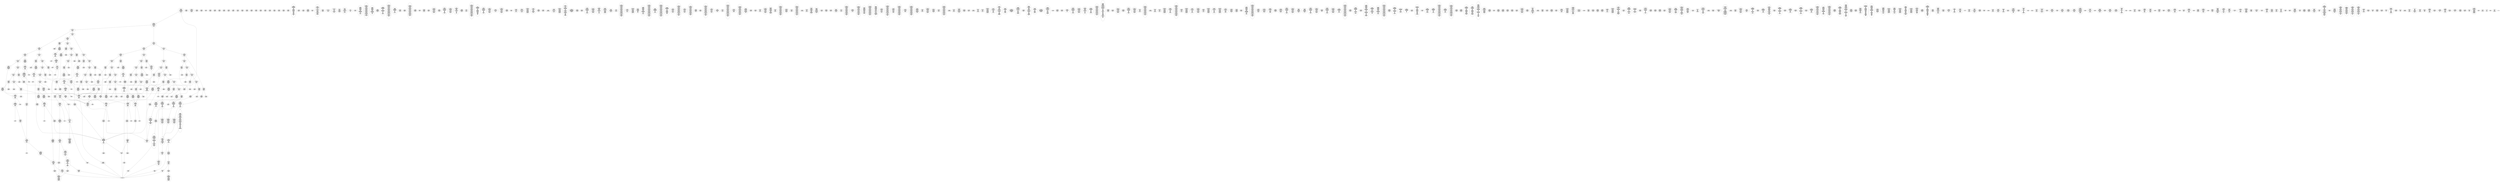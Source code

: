 /* Generated by GvGen v.1.0 (https://www.github.com/stricaud/gvgen) */

digraph G {
compound=true;
   node1 [label="[anywhere]"];
   node2 [label="# 0x0
PUSHX Data
PUSHX Data
MSTORE
PUSHX LogicData
CALLDATASIZE
LT
PUSHX Data
JUMPI
"];
   node3 [label="# 0xd
PUSHX Data
CALLDATALOAD
PUSHX BitData
SHR
PUSHX LogicData
GT
PUSHX Data
JUMPI
"];
   node4 [label="# 0x1e
PUSHX LogicData
GT
PUSHX Data
JUMPI
"];
   node5 [label="# 0x29
PUSHX LogicData
GT
PUSHX Data
JUMPI
"];
   node6 [label="# 0x34
PUSHX LogicData
EQ
PUSHX Data
JUMPI
"];
   node7 [label="# 0x3f
PUSHX LogicData
EQ
PUSHX Data
JUMPI
"];
   node8 [label="# 0x4a
PUSHX LogicData
EQ
PUSHX Data
JUMPI
"];
   node9 [label="# 0x55
PUSHX LogicData
EQ
PUSHX Data
JUMPI
"];
   node10 [label="# 0x60
PUSHX LogicData
EQ
PUSHX Data
JUMPI
"];
   node11 [label="# 0x6b
PUSHX Data
REVERT
"];
   node12 [label="# 0x6f
JUMPDEST
PUSHX LogicData
EQ
PUSHX Data
JUMPI
"];
   node13 [label="# 0x7b
PUSHX LogicData
EQ
PUSHX Data
JUMPI
"];
   node14 [label="# 0x86
PUSHX LogicData
EQ
PUSHX Data
JUMPI
"];
   node15 [label="# 0x91
PUSHX LogicData
EQ
PUSHX Data
JUMPI
"];
   node16 [label="# 0x9c
PUSHX LogicData
EQ
PUSHX Data
JUMPI
"];
   node17 [label="# 0xa7
PUSHX Data
REVERT
"];
   node18 [label="# 0xab
JUMPDEST
PUSHX LogicData
GT
PUSHX Data
JUMPI
"];
   node19 [label="# 0xb7
PUSHX LogicData
EQ
PUSHX Data
JUMPI
"];
   node20 [label="# 0xc2
PUSHX LogicData
EQ
PUSHX Data
JUMPI
"];
   node21 [label="# 0xcd
PUSHX LogicData
EQ
PUSHX Data
JUMPI
"];
   node22 [label="# 0xd8
PUSHX LogicData
EQ
PUSHX Data
JUMPI
"];
   node23 [label="# 0xe3
PUSHX LogicData
EQ
PUSHX Data
JUMPI
"];
   node24 [label="# 0xee
PUSHX Data
REVERT
"];
   node25 [label="# 0xf2
JUMPDEST
PUSHX LogicData
EQ
PUSHX Data
JUMPI
"];
   node26 [label="# 0xfe
PUSHX LogicData
EQ
PUSHX Data
JUMPI
"];
   node27 [label="# 0x109
PUSHX LogicData
EQ
PUSHX Data
JUMPI
"];
   node28 [label="# 0x114
PUSHX LogicData
EQ
PUSHX Data
JUMPI
"];
   node29 [label="# 0x11f
PUSHX LogicData
EQ
PUSHX Data
JUMPI
"];
   node30 [label="# 0x12a
PUSHX Data
REVERT
"];
   node31 [label="# 0x12e
JUMPDEST
PUSHX LogicData
GT
PUSHX Data
JUMPI
"];
   node32 [label="# 0x13a
PUSHX LogicData
GT
PUSHX Data
JUMPI
"];
   node33 [label="# 0x145
PUSHX LogicData
EQ
PUSHX Data
JUMPI
"];
   node34 [label="# 0x150
PUSHX LogicData
EQ
PUSHX Data
JUMPI
"];
   node35 [label="# 0x15b
PUSHX LogicData
EQ
PUSHX Data
JUMPI
"];
   node36 [label="# 0x166
PUSHX LogicData
EQ
PUSHX Data
JUMPI
"];
   node37 [label="# 0x171
PUSHX LogicData
EQ
PUSHX Data
JUMPI
"];
   node38 [label="# 0x17c
PUSHX Data
REVERT
"];
   node39 [label="# 0x180
JUMPDEST
PUSHX LogicData
EQ
PUSHX Data
JUMPI
"];
   node40 [label="# 0x18c
PUSHX LogicData
EQ
PUSHX Data
JUMPI
"];
   node41 [label="# 0x197
PUSHX LogicData
EQ
PUSHX Data
JUMPI
"];
   node42 [label="# 0x1a2
PUSHX LogicData
EQ
PUSHX Data
JUMPI
"];
   node43 [label="# 0x1ad
PUSHX LogicData
EQ
PUSHX Data
JUMPI
"];
   node44 [label="# 0x1b8
PUSHX Data
REVERT
"];
   node45 [label="# 0x1bc
JUMPDEST
PUSHX LogicData
GT
PUSHX Data
JUMPI
"];
   node46 [label="# 0x1c8
PUSHX LogicData
EQ
PUSHX Data
JUMPI
"];
   node47 [label="# 0x1d3
PUSHX LogicData
EQ
PUSHX Data
JUMPI
"];
   node48 [label="# 0x1de
PUSHX LogicData
EQ
PUSHX Data
JUMPI
"];
   node49 [label="# 0x1e9
PUSHX LogicData
EQ
PUSHX Data
JUMPI
"];
   node50 [label="# 0x1f4
PUSHX LogicData
EQ
PUSHX Data
JUMPI
"];
   node51 [label="# 0x1ff
PUSHX Data
REVERT
"];
   node52 [label="# 0x203
JUMPDEST
PUSHX LogicData
EQ
PUSHX Data
JUMPI
"];
   node53 [label="# 0x20f
PUSHX LogicData
EQ
PUSHX Data
JUMPI
"];
   node54 [label="# 0x21a
PUSHX LogicData
EQ
PUSHX Data
JUMPI
"];
   node55 [label="# 0x225
PUSHX LogicData
EQ
PUSHX Data
JUMPI
"];
   node56 [label="# 0x230
PUSHX LogicData
EQ
PUSHX Data
JUMPI
"];
   node57 [label="# 0x23b
JUMPDEST
PUSHX Data
REVERT
"];
   node58 [label="# 0x240
JUMPDEST
CALLVALUE
ISZERO
PUSHX Data
JUMPI
"];
   node59 [label="# 0x248
PUSHX Data
REVERT
"];
   node60 [label="# 0x24c
JUMPDEST
PUSHX Data
PUSHX Data
CALLDATASIZE
PUSHX Data
PUSHX Data
JUMP
"];
   node61 [label="# 0x25b
JUMPDEST
PUSHX Data
JUMP
"];
   node62 [label="# 0x260
JUMPDEST
PUSHX MemData
MLOAD
ISZERO
ISZERO
MSTORE
PUSHX ArithData
ADD
"];
   node63 [label="# 0x26c
JUMPDEST
PUSHX MemData
MLOAD
SUB
RETURN
"];
   node64 [label="# 0x275
JUMPDEST
CALLVALUE
ISZERO
PUSHX Data
JUMPI
"];
   node65 [label="# 0x27d
PUSHX Data
REVERT
"];
   node66 [label="# 0x281
JUMPDEST
PUSHX Data
PUSHX Data
JUMP
"];
   node67 [label="# 0x28a
JUMPDEST
PUSHX MemData
MLOAD
PUSHX Data
PUSHX Data
JUMP
"];
   node68 [label="# 0x297
JUMPDEST
CALLVALUE
ISZERO
PUSHX Data
JUMPI
"];
   node69 [label="# 0x29f
PUSHX Data
REVERT
"];
   node70 [label="# 0x2a3
JUMPDEST
PUSHX Data
PUSHX Data
CALLDATASIZE
PUSHX Data
PUSHX Data
JUMP
"];
   node71 [label="# 0x2b2
JUMPDEST
PUSHX Data
JUMP
"];
   node72 [label="# 0x2b7
JUMPDEST
PUSHX MemData
MLOAD
PUSHX ArithData
PUSHX BitData
PUSHX BitData
SHL
SUB
AND
MSTORE
PUSHX ArithData
ADD
PUSHX Data
JUMP
"];
   node73 [label="# 0x2cf
JUMPDEST
CALLVALUE
ISZERO
PUSHX Data
JUMPI
"];
   node74 [label="# 0x2d7
PUSHX Data
REVERT
"];
   node75 [label="# 0x2db
JUMPDEST
PUSHX Data
PUSHX Data
CALLDATASIZE
PUSHX Data
PUSHX Data
JUMP
"];
   node76 [label="# 0x2ea
JUMPDEST
PUSHX Data
JUMP
"];
   node77 [label="# 0x2ef
JUMPDEST
STOP
"];
   node78 [label="# 0x2f1
JUMPDEST
CALLVALUE
ISZERO
PUSHX Data
JUMPI
"];
   node79 [label="# 0x2f9
PUSHX Data
REVERT
"];
   node80 [label="# 0x2fd
JUMPDEST
PUSHX StorData
SLOAD
"];
   node81 [label="# 0x302
JUMPDEST
PUSHX MemData
MLOAD
MSTORE
PUSHX ArithData
ADD
PUSHX Data
JUMP
"];
   node82 [label="# 0x310
JUMPDEST
CALLVALUE
ISZERO
PUSHX Data
JUMPI
"];
   node83 [label="# 0x318
PUSHX Data
REVERT
"];
   node84 [label="# 0x31c
JUMPDEST
PUSHX StorData
SLOAD
PUSHX Data
PUSHX Data
DIV
PUSHX BitData
AND
JUMP
"];
   node85 [label="# 0x32f
JUMPDEST
CALLVALUE
ISZERO
PUSHX Data
JUMPI
"];
   node86 [label="# 0x337
PUSHX Data
REVERT
"];
   node87 [label="# 0x33b
JUMPDEST
PUSHX Data
PUSHX Data
CALLDATASIZE
PUSHX Data
PUSHX Data
JUMP
"];
   node88 [label="# 0x34a
JUMPDEST
PUSHX Data
JUMP
"];
   node89 [label="# 0x34f
JUMPDEST
CALLVALUE
ISZERO
PUSHX Data
JUMPI
"];
   node90 [label="# 0x357
PUSHX Data
REVERT
"];
   node91 [label="# 0x35b
JUMPDEST
PUSHX Data
PUSHX Data
CALLDATASIZE
PUSHX Data
PUSHX Data
JUMP
"];
   node92 [label="# 0x36a
JUMPDEST
PUSHX Data
JUMP
"];
   node93 [label="# 0x36f
JUMPDEST
CALLVALUE
ISZERO
PUSHX Data
JUMPI
"];
   node94 [label="# 0x377
PUSHX Data
REVERT
"];
   node95 [label="# 0x37b
JUMPDEST
PUSHX Data
PUSHX Data
CALLDATASIZE
PUSHX Data
PUSHX Data
JUMP
"];
   node96 [label="# 0x38a
JUMPDEST
PUSHX Data
JUMP
"];
   node97 [label="# 0x38f
JUMPDEST
CALLVALUE
ISZERO
PUSHX Data
JUMPI
"];
   node98 [label="# 0x397
PUSHX Data
REVERT
"];
   node99 [label="# 0x39b
JUMPDEST
PUSHX Data
PUSHX Data
CALLDATASIZE
PUSHX Data
PUSHX Data
JUMP
"];
   node100 [label="# 0x3aa
JUMPDEST
PUSHX Data
JUMP
"];
   node101 [label="# 0x3af
JUMPDEST
CALLVALUE
ISZERO
PUSHX Data
JUMPI
"];
   node102 [label="# 0x3b7
PUSHX Data
REVERT
"];
   node103 [label="# 0x3bb
JUMPDEST
PUSHX Data
PUSHX Data
JUMP
"];
   node104 [label="# 0x3c4
JUMPDEST
CALLVALUE
ISZERO
PUSHX Data
JUMPI
"];
   node105 [label="# 0x3cc
PUSHX Data
REVERT
"];
   node106 [label="# 0x3d0
JUMPDEST
PUSHX Data
PUSHX Data
CALLDATASIZE
PUSHX Data
PUSHX Data
JUMP
"];
   node107 [label="# 0x3df
JUMPDEST
PUSHX Data
JUMP
"];
   node108 [label="# 0x3e4
JUMPDEST
CALLVALUE
ISZERO
PUSHX Data
JUMPI
"];
   node109 [label="# 0x3ec
PUSHX Data
REVERT
"];
   node110 [label="# 0x3f0
JUMPDEST
PUSHX Data
PUSHX Data
CALLDATASIZE
PUSHX Data
PUSHX Data
JUMP
"];
   node111 [label="# 0x3ff
JUMPDEST
PUSHX Data
JUMP
"];
   node112 [label="# 0x404
JUMPDEST
CALLVALUE
ISZERO
PUSHX Data
JUMPI
"];
   node113 [label="# 0x40c
PUSHX Data
REVERT
"];
   node114 [label="# 0x410
JUMPDEST
PUSHX Data
PUSHX Data
CALLDATASIZE
PUSHX Data
PUSHX Data
JUMP
"];
   node115 [label="# 0x41f
JUMPDEST
PUSHX Data
JUMP
"];
   node116 [label="# 0x424
JUMPDEST
CALLVALUE
ISZERO
PUSHX Data
JUMPI
"];
   node117 [label="# 0x42c
PUSHX Data
REVERT
"];
   node118 [label="# 0x430
JUMPDEST
PUSHX Data
PUSHX Data
JUMP
"];
   node119 [label="# 0x439
JUMPDEST
CALLVALUE
ISZERO
PUSHX Data
JUMPI
"];
   node120 [label="# 0x441
PUSHX Data
REVERT
"];
   node121 [label="# 0x445
JUMPDEST
PUSHX StorData
SLOAD
PUSHX Data
PUSHX Data
DIV
PUSHX BitData
AND
JUMP
"];
   node122 [label="# 0x459
JUMPDEST
CALLVALUE
ISZERO
PUSHX Data
JUMPI
"];
   node123 [label="# 0x461
PUSHX Data
REVERT
"];
   node124 [label="# 0x465
JUMPDEST
PUSHX Data
PUSHX Data
CALLDATASIZE
PUSHX Data
PUSHX Data
JUMP
"];
   node125 [label="# 0x474
JUMPDEST
PUSHX Data
JUMP
"];
   node126 [label="# 0x479
JUMPDEST
CALLVALUE
ISZERO
PUSHX Data
JUMPI
"];
   node127 [label="# 0x481
PUSHX Data
REVERT
"];
   node128 [label="# 0x485
JUMPDEST
PUSHX Data
PUSHX Data
CALLDATASIZE
PUSHX Data
PUSHX Data
JUMP
"];
   node129 [label="# 0x494
JUMPDEST
PUSHX Data
JUMP
"];
   node130 [label="# 0x499
JUMPDEST
CALLVALUE
ISZERO
PUSHX Data
JUMPI
"];
   node131 [label="# 0x4a1
PUSHX Data
REVERT
"];
   node132 [label="# 0x4a5
JUMPDEST
PUSHX Data
PUSHX Data
JUMP
"];
   node133 [label="# 0x4ae
JUMPDEST
CALLVALUE
ISZERO
PUSHX Data
JUMPI
"];
   node134 [label="# 0x4b6
PUSHX Data
REVERT
"];
   node135 [label="# 0x4ba
JUMPDEST
PUSHX StorData
SLOAD
PUSHX ArithData
PUSHX BitData
PUSHX BitData
SHL
SUB
AND
PUSHX Data
JUMP
"];
   node136 [label="# 0x4cc
JUMPDEST
PUSHX Data
PUSHX Data
CALLDATASIZE
PUSHX Data
PUSHX Data
JUMP
"];
   node137 [label="# 0x4da
JUMPDEST
PUSHX Data
JUMP
"];
   node138 [label="# 0x4df
JUMPDEST
PUSHX Data
PUSHX Data
CALLDATASIZE
PUSHX Data
PUSHX Data
JUMP
"];
   node139 [label="# 0x4ed
JUMPDEST
PUSHX Data
JUMP
"];
   node140 [label="# 0x4f2
JUMPDEST
CALLVALUE
ISZERO
PUSHX Data
JUMPI
"];
   node141 [label="# 0x4fa
PUSHX Data
REVERT
"];
   node142 [label="# 0x4fe
JUMPDEST
PUSHX Data
PUSHX Data
JUMP
"];
   node143 [label="# 0x507
JUMPDEST
CALLVALUE
ISZERO
PUSHX Data
JUMPI
"];
   node144 [label="# 0x50f
PUSHX Data
REVERT
"];
   node145 [label="# 0x513
JUMPDEST
PUSHX Data
PUSHX Data
CALLDATASIZE
PUSHX Data
PUSHX Data
JUMP
"];
   node146 [label="# 0x522
JUMPDEST
PUSHX Data
JUMP
"];
   node147 [label="# 0x527
JUMPDEST
CALLVALUE
ISZERO
PUSHX Data
JUMPI
"];
   node148 [label="# 0x52f
PUSHX Data
REVERT
"];
   node149 [label="# 0x533
JUMPDEST
PUSHX Data
PUSHX Data
CALLDATASIZE
PUSHX Data
PUSHX Data
JUMP
"];
   node150 [label="# 0x542
JUMPDEST
PUSHX Data
JUMP
"];
   node151 [label="# 0x547
JUMPDEST
CALLVALUE
ISZERO
PUSHX Data
JUMPI
"];
   node152 [label="# 0x54f
PUSHX Data
REVERT
"];
   node153 [label="# 0x553
JUMPDEST
PUSHX Data
PUSHX Data
CALLDATASIZE
PUSHX Data
PUSHX Data
JUMP
"];
   node154 [label="# 0x562
JUMPDEST
PUSHX Data
JUMP
"];
   node155 [label="# 0x567
JUMPDEST
CALLVALUE
ISZERO
PUSHX Data
JUMPI
"];
   node156 [label="# 0x56f
PUSHX Data
REVERT
"];
   node157 [label="# 0x573
JUMPDEST
PUSHX Data
PUSHX StorData
SLOAD
JUMP
"];
   node158 [label="# 0x57d
JUMPDEST
CALLVALUE
ISZERO
PUSHX Data
JUMPI
"];
   node159 [label="# 0x585
PUSHX Data
REVERT
"];
   node160 [label="# 0x589
JUMPDEST
PUSHX StorData
SLOAD
PUSHX Data
PUSHX BitData
AND
JUMP
"];
   node161 [label="# 0x597
JUMPDEST
CALLVALUE
ISZERO
PUSHX Data
JUMPI
"];
   node162 [label="# 0x59f
PUSHX Data
REVERT
"];
   node163 [label="# 0x5a3
JUMPDEST
PUSHX Data
PUSHX Data
JUMP
"];
   node164 [label="# 0x5ac
JUMPDEST
CALLVALUE
ISZERO
PUSHX Data
JUMPI
"];
   node165 [label="# 0x5b4
PUSHX Data
REVERT
"];
   node166 [label="# 0x5b8
JUMPDEST
PUSHX Data
PUSHX Data
CALLDATASIZE
PUSHX Data
PUSHX Data
JUMP
"];
   node167 [label="# 0x5c7
JUMPDEST
PUSHX Data
JUMP
"];
   node168 [label="# 0x5cc
JUMPDEST
CALLVALUE
ISZERO
PUSHX Data
JUMPI
"];
   node169 [label="# 0x5d4
PUSHX Data
REVERT
"];
   node170 [label="# 0x5d8
JUMPDEST
PUSHX Data
PUSHX Data
CALLDATASIZE
PUSHX Data
PUSHX Data
JUMP
"];
   node171 [label="# 0x5e7
JUMPDEST
PUSHX Data
JUMP
"];
   node172 [label="# 0x5ec
JUMPDEST
CALLVALUE
ISZERO
PUSHX Data
JUMPI
"];
   node173 [label="# 0x5f4
PUSHX Data
REVERT
"];
   node174 [label="# 0x5f8
JUMPDEST
PUSHX Data
PUSHX Data
CALLDATASIZE
PUSHX Data
PUSHX Data
JUMP
"];
   node175 [label="# 0x607
JUMPDEST
PUSHX Data
JUMP
"];
   node176 [label="# 0x60c
JUMPDEST
CALLVALUE
ISZERO
PUSHX Data
JUMPI
"];
   node177 [label="# 0x614
PUSHX Data
REVERT
"];
   node178 [label="# 0x618
JUMPDEST
PUSHX Data
PUSHX Data
JUMP
"];
   node179 [label="# 0x622
JUMPDEST
CALLVALUE
ISZERO
PUSHX Data
JUMPI
"];
   node180 [label="# 0x62a
PUSHX Data
REVERT
"];
   node181 [label="# 0x62e
JUMPDEST
PUSHX Data
PUSHX Data
CALLDATASIZE
PUSHX Data
PUSHX Data
JUMP
"];
   node182 [label="# 0x63d
JUMPDEST
PUSHX Data
JUMP
"];
   node183 [label="# 0x642
JUMPDEST
CALLVALUE
ISZERO
PUSHX Data
JUMPI
"];
   node184 [label="# 0x64a
PUSHX Data
REVERT
"];
   node185 [label="# 0x64e
JUMPDEST
PUSHX Data
PUSHX Data
CALLDATASIZE
PUSHX Data
PUSHX Data
JUMP
"];
   node186 [label="# 0x65d
JUMPDEST
PUSHX ArithData
PUSHX BitData
PUSHX BitData
SHL
SUB
AND
PUSHX Data
MSTORE
PUSHX Data
PUSHX Data
MSTORE
PUSHX Data
SHA3
AND
MSTORE
MSTORE
SHA3
SLOAD
PUSHX BitData
AND
JUMP
"];
   node187 [label="# 0x68b
JUMPDEST
CALLVALUE
ISZERO
PUSHX Data
JUMPI
"];
   node188 [label="# 0x693
PUSHX Data
REVERT
"];
   node189 [label="# 0x697
JUMPDEST
PUSHX Data
PUSHX StorData
SLOAD
JUMP
"];
   node190 [label="# 0x6a1
JUMPDEST
CALLVALUE
ISZERO
PUSHX Data
JUMPI
"];
   node191 [label="# 0x6a9
PUSHX Data
REVERT
"];
   node192 [label="# 0x6ad
JUMPDEST
PUSHX Data
PUSHX StorData
SLOAD
JUMP
"];
   node193 [label="# 0x6b7
JUMPDEST
CALLVALUE
ISZERO
PUSHX Data
JUMPI
"];
   node194 [label="# 0x6bf
PUSHX Data
REVERT
"];
   node195 [label="# 0x6c3
JUMPDEST
PUSHX Data
PUSHX Data
CALLDATASIZE
PUSHX Data
PUSHX Data
JUMP
"];
   node196 [label="# 0x6d2
JUMPDEST
PUSHX Data
JUMP
"];
   node197 [label="# 0x6d7
JUMPDEST
CALLVALUE
ISZERO
PUSHX Data
JUMPI
"];
   node198 [label="# 0x6df
PUSHX Data
REVERT
"];
   node199 [label="# 0x6e3
JUMPDEST
PUSHX Data
PUSHX Data
CALLDATASIZE
PUSHX Data
PUSHX Data
JUMP
"];
   node200 [label="# 0x6f2
JUMPDEST
PUSHX Data
JUMP
"];
   node201 [label="# 0x6f7
JUMPDEST
PUSHX Data
PUSHX Data
PUSHX Data
JUMP
"];
   node202 [label="# 0x702
JUMPDEST
JUMP
"];
   node203 [label="# 0x708
JUMPDEST
PUSHX Data
PUSHX StorData
SLOAD
PUSHX Data
PUSHX Data
JUMP
"];
   node204 [label="# 0x717
JUMPDEST
PUSHX ArithData
ADD
PUSHX ArithData
DIV
MUL
PUSHX ArithData
ADD
PUSHX MemData
MLOAD
ADD
PUSHX Data
MSTORE
MSTORE
PUSHX ArithData
ADD
SLOAD
PUSHX Data
PUSHX Data
JUMP
"];
   node205 [label="# 0x743
JUMPDEST
ISZERO
PUSHX Data
JUMPI
"];
   node206 [label="# 0x74a
PUSHX LogicData
LT
PUSHX Data
JUMPI
"];
   node207 [label="# 0x752
PUSHX ArithData
SLOAD
DIV
MUL
MSTORE
PUSHX ArithData
ADD
PUSHX Data
JUMP
"];
   node208 [label="# 0x765
JUMPDEST
ADD
PUSHX Data
MSTORE
PUSHX Data
PUSHX Data
SHA3
"];
   node209 [label="# 0x773
JUMPDEST
SLOAD
MSTORE
PUSHX ArithData
ADD
PUSHX ArithData
ADD
GT
PUSHX Data
JUMPI
"];
   node210 [label="# 0x787
SUB
PUSHX BitData
AND
ADD
"];
   node211 [label="# 0x790
JUMPDEST
JUMP
"];
   node212 [label="# 0x79a
JUMPDEST
PUSHX Data
MSTORE
PUSHX Data
PUSHX Data
MSTORE
PUSHX Data
SHA3
SLOAD
PUSHX ArithData
PUSHX BitData
PUSHX BitData
SHL
SUB
AND
PUSHX Data
JUMPI
"];
   node213 [label="# 0x7b7
PUSHX MemData
MLOAD
PUSHX BitData
PUSHX BitData
SHL
MSTORE
PUSHX Data
PUSHX ArithData
ADD
MSTORE
PUSHX Data
PUSHX ArithData
ADD
MSTORE
PUSHX Data
PUSHX ArithData
ADD
MSTORE
PUSHX BitData
PUSHX BitData
SHL
PUSHX ArithData
ADD
MSTORE
PUSHX ArithData
ADD
"];
   node214 [label="# 0x80f
JUMPDEST
PUSHX MemData
MLOAD
SUB
REVERT
"];
   node215 [label="# 0x818
JUMPDEST
PUSHX Data
MSTORE
PUSHX Data
PUSHX Data
MSTORE
PUSHX Data
SHA3
SLOAD
PUSHX ArithData
PUSHX BitData
PUSHX BitData
SHL
SUB
AND
JUMP
"];
   node216 [label="# 0x834
JUMPDEST
PUSHX Data
PUSHX Data
PUSHX Data
JUMP
"];
   node217 [label="# 0x83f
JUMPDEST
PUSHX ArithData
PUSHX BitData
PUSHX BitData
SHL
SUB
AND
PUSHX ArithData
PUSHX BitData
PUSHX BitData
SHL
SUB
AND
EQ
ISZERO
PUSHX Data
JUMPI
"];
   node218 [label="# 0x85c
PUSHX MemData
MLOAD
PUSHX BitData
PUSHX BitData
SHL
MSTORE
PUSHX Data
PUSHX ArithData
ADD
MSTORE
PUSHX Data
PUSHX ArithData
ADD
MSTORE
PUSHX Data
PUSHX ArithData
ADD
MSTORE
PUSHX BitData
PUSHX BitData
SHL
PUSHX ArithData
ADD
MSTORE
PUSHX ArithData
ADD
PUSHX Data
JUMP
"];
   node219 [label="# 0x8ad
JUMPDEST
CALLER
PUSHX ArithData
PUSHX BitData
PUSHX BitData
SHL
SUB
AND
EQ
PUSHX Data
JUMPI
"];
   node220 [label="# 0x8bf
PUSHX Data
CALLER
PUSHX Data
JUMP
"];
   node221 [label="# 0x8c9
JUMPDEST
PUSHX Data
JUMPI
"];
   node222 [label="# 0x8ce
PUSHX MemData
MLOAD
PUSHX BitData
PUSHX BitData
SHL
MSTORE
PUSHX Data
PUSHX ArithData
ADD
MSTORE
PUSHX Data
PUSHX ArithData
ADD
MSTORE
PUSHX Data
PUSHX ArithData
ADD
MSTORE
PUSHX Data
PUSHX ArithData
ADD
MSTORE
PUSHX ArithData
ADD
PUSHX Data
JUMP
"];
   node223 [label="# 0x93b
JUMPDEST
PUSHX Data
PUSHX Data
JUMP
"];
   node224 [label="# 0x945
JUMPDEST
JUMP
"];
   node225 [label="# 0x94a
JUMPDEST
PUSHX Data
CALLER
PUSHX Data
JUMP
"];
   node226 [label="# 0x954
JUMPDEST
PUSHX Data
JUMPI
"];
   node227 [label="# 0x959
PUSHX MemData
MLOAD
PUSHX BitData
PUSHX BitData
SHL
MSTORE
PUSHX ArithData
ADD
PUSHX Data
PUSHX Data
JUMP
"];
   node228 [label="# 0x970
JUMPDEST
PUSHX Data
PUSHX Data
JUMP
"];
   node229 [label="# 0x97b
JUMPDEST
PUSHX StorData
SLOAD
PUSHX ArithData
PUSHX BitData
PUSHX BitData
SHL
SUB
AND
CALLER
EQ
PUSHX Data
JUMPI
"];
   node230 [label="# 0x98e
PUSHX MemData
MLOAD
PUSHX BitData
PUSHX BitData
SHL
MSTORE
PUSHX ArithData
ADD
PUSHX Data
PUSHX Data
JUMP
"];
   node231 [label="# 0x9a5
JUMPDEST
PUSHX StorData
SLOAD
ISZERO
ISZERO
PUSHX ArithData
MUL
PUSHX BitData
NOT
AND
OR
SSTORE
JUMP
"];
   node232 [label="# 0x9bf
JUMPDEST
PUSHX Data
PUSHX Data
PUSHX Data
JUMP
"];
   node233 [label="# 0x9ca
JUMPDEST
LT
PUSHX Data
JUMPI
"];
   node234 [label="# 0x9d1
PUSHX MemData
MLOAD
PUSHX BitData
PUSHX BitData
SHL
MSTORE
PUSHX Data
PUSHX ArithData
ADD
MSTORE
PUSHX Data
PUSHX ArithData
ADD
MSTORE
PUSHX Data
PUSHX ArithData
ADD
MSTORE
PUSHX BitData
PUSHX BitData
SHL
PUSHX ArithData
ADD
MSTORE
PUSHX ArithData
ADD
PUSHX Data
JUMP
"];
   node235 [label="# 0xa2c
JUMPDEST
PUSHX ArithData
PUSHX BitData
PUSHX BitData
SHL
SUB
AND
PUSHX Data
MSTORE
PUSHX Data
PUSHX Data
MSTORE
PUSHX Data
SHA3
MSTORE
MSTORE
SHA3
SLOAD
JUMP
"];
   node236 [label="# 0xa55
JUMPDEST
PUSHX StorData
SLOAD
PUSHX ArithData
PUSHX BitData
PUSHX BitData
SHL
SUB
AND
CALLER
EQ
PUSHX Data
JUMPI
"];
   node237 [label="# 0xa68
PUSHX MemData
MLOAD
PUSHX BitData
PUSHX BitData
SHL
MSTORE
PUSHX ArithData
ADD
PUSHX Data
PUSHX Data
JUMP
"];
   node238 [label="# 0xa7f
JUMPDEST
PUSHX LogicData
LT
PUSHX Data
JUMPI
"];
   node239 [label="# 0xa89
PUSHX MemData
MLOAD
PUSHX BitData
PUSHX BitData
SHL
MSTORE
PUSHX ArithData
ADD
PUSHX Data
PUSHX Data
JUMP
"];
   node240 [label="# 0xaa0
JUMPDEST
PUSHX Data
PUSHX Data
JUMP
"];
   node241 [label="# 0xaaa
JUMPDEST
JUMP
"];
   node242 [label="# 0xaae
JUMPDEST
PUSHX StorData
SLOAD
PUSHX ArithData
PUSHX BitData
PUSHX BitData
SHL
SUB
AND
CALLER
EQ
PUSHX Data
JUMPI
"];
   node243 [label="# 0xac1
PUSHX MemData
MLOAD
PUSHX BitData
PUSHX BitData
SHL
MSTORE
PUSHX ArithData
ADD
PUSHX Data
PUSHX Data
JUMP
"];
   node244 [label="# 0xad8
JUMPDEST
PUSHX Data
MLOAD
PUSHX ArithData
ADD
MSTORE
PUSHX Data
MSTORE
PUSHX Data
PUSHX ArithData
ADD
MSTORE
PUSHX Data
ADD
MSTORE
PUSHX Data
PUSHX ArithData
ADD
MSTORE
PUSHX Data
PUSHX ArithData
ADD
MSTORE
MLOAD
ADD
MSTORE
PUSHX Data
MSTORE
ADD
MSTORE
ADD
MSTORE
ADD
MSTORE
ADD
MSTORE
SELFBALANCE
PUSHX Data
"];
   node245 [label="# 0xb97
JUMPDEST
PUSHX LogicData
PUSHX BitData
AND
LT
ISZERO
PUSHX Data
JUMPI
"];
   node246 [label="# 0xba7
PUSHX Data
PUSHX Data
PUSHX Data
PUSHX Data
PUSHX Data
JUMP
"];
   node247 [label="# 0xbb4
JUMPDEST
PUSHX BitData
AND
EQ
PUSHX Data
JUMPI
"];
   node248 [label="# 0xbc1
PUSHX Data
PUSHX BitData
AND
PUSHX LogicData
LT
PUSHX Data
JUMPI
"];
   node249 [label="# 0xbd4
PUSHX BitData
PUSHX BitData
SHL
PUSHX Data
MSTORE
PUSHX Data
PUSHX Data
MSTORE
PUSHX Data
PUSHX Data
REVERT
"];
   node250 [label="# 0xbe9
JUMPDEST
PUSHX ArithData
MUL
ADD
MLOAD
PUSHX Data
PUSHX BitData
AND
PUSHX Data
JUMP
"];
   node251 [label="# 0xbfe
JUMPDEST
PUSHX Data
PUSHX Data
JUMP
"];
   node252 [label="# 0xc08
JUMPDEST
PUSHX Data
JUMP
"];
   node253 [label="# 0xc0d
JUMPDEST
SELFBALANCE
"];
   node254 [label="# 0xc0f
JUMPDEST
PUSHX BitData
AND
PUSHX LogicData
LT
PUSHX Data
JUMPI
"];
   node255 [label="# 0xc22
PUSHX BitData
PUSHX BitData
SHL
PUSHX Data
MSTORE
PUSHX Data
PUSHX Data
MSTORE
PUSHX Data
PUSHX Data
REVERT
"];
   node256 [label="# 0xc37
JUMPDEST
PUSHX ArithData
MUL
ADD
MLOAD
PUSHX ArithData
PUSHX BitData
PUSHX BitData
SHL
SUB
AND
PUSHX ArithData
ISZERO
MUL
PUSHX MemData
MLOAD
PUSHX Data
PUSHX MemData
MLOAD
SUB
CALL
ISZERO
ISZERO
PUSHX Data
JUMPI
"];
   node257 [label="# 0xc6b
RETURNDATASIZE
PUSHX Data
RETURNDATACOPY
RETURNDATASIZE
PUSHX Data
REVERT
"];
   node258 [label="# 0xc74
JUMPDEST
PUSHX Data
PUSHX Data
JUMP
"];
   node259 [label="# 0xc81
JUMPDEST
PUSHX Data
JUMP
"];
   node260 [label="# 0xc89
JUMPDEST
JUMP
"];
   node261 [label="# 0xc8f
JUMPDEST
PUSHX StorData
SLOAD
PUSHX ArithData
PUSHX BitData
PUSHX BitData
SHL
SUB
AND
CALLER
EQ
PUSHX Data
JUMPI
"];
   node262 [label="# 0xca2
PUSHX MemData
MLOAD
PUSHX BitData
PUSHX BitData
SHL
MSTORE
PUSHX ArithData
ADD
PUSHX Data
PUSHX Data
JUMP
"];
   node263 [label="# 0xcb9
JUMPDEST
PUSHX StorData
SLOAD
ISZERO
ISZERO
PUSHX ArithData
MUL
PUSHX BitData
NOT
AND
OR
SSTORE
JUMP
"];
   node264 [label="# 0xcd5
JUMPDEST
PUSHX Data
PUSHX MemData
MLOAD
PUSHX ArithData
ADD
PUSHX Data
MSTORE
PUSHX Data
MSTORE
PUSHX Data
JUMP
"];
   node265 [label="# 0xcf0
JUMPDEST
PUSHX Data
PUSHX Data
PUSHX StorData
SLOAD
JUMP
"];
   node266 [label="# 0xcfb
JUMPDEST
LT
PUSHX Data
JUMPI
"];
   node267 [label="# 0xd02
PUSHX MemData
MLOAD
PUSHX BitData
PUSHX BitData
SHL
MSTORE
PUSHX Data
PUSHX ArithData
ADD
MSTORE
PUSHX Data
PUSHX ArithData
ADD
MSTORE
PUSHX Data
PUSHX ArithData
ADD
MSTORE
PUSHX BitData
PUSHX BitData
SHL
PUSHX ArithData
ADD
MSTORE
PUSHX ArithData
ADD
PUSHX Data
JUMP
"];
   node268 [label="# 0xd5e
JUMPDEST
PUSHX StorData
SLOAD
LT
PUSHX Data
JUMPI
"];
   node269 [label="# 0xd6a
PUSHX BitData
PUSHX BitData
SHL
PUSHX Data
MSTORE
PUSHX Data
PUSHX Data
MSTORE
PUSHX Data
PUSHX Data
REVERT
"];
   node270 [label="# 0xd7f
JUMPDEST
PUSHX Data
MSTORE
PUSHX Data
PUSHX Data
SHA3
ADD
SLOAD
JUMP
"];
   node271 [label="# 0xd91
JUMPDEST
PUSHX StorData
SLOAD
PUSHX ArithData
PUSHX BitData
PUSHX BitData
SHL
SUB
AND
CALLER
EQ
PUSHX Data
JUMPI
"];
   node272 [label="# 0xda4
PUSHX MemData
MLOAD
PUSHX BitData
PUSHX BitData
SHL
MSTORE
PUSHX ArithData
ADD
PUSHX Data
PUSHX Data
JUMP
"];
   node273 [label="# 0xdbb
JUMPDEST
PUSHX StorData
SLOAD
PUSHX BitData
NOT
AND
PUSHX BitData
OR
SSTORE
JUMP
"];
   node274 [label="# 0xdca
JUMPDEST
PUSHX Data
MSTORE
PUSHX Data
PUSHX Data
MSTORE
PUSHX Data
SHA3
SLOAD
PUSHX ArithData
PUSHX BitData
PUSHX BitData
SHL
SUB
AND
PUSHX Data
JUMPI
"];
   node275 [label="# 0xde8
PUSHX MemData
MLOAD
PUSHX BitData
PUSHX BitData
SHL
MSTORE
PUSHX Data
PUSHX ArithData
ADD
MSTORE
PUSHX Data
PUSHX ArithData
ADD
MSTORE
PUSHX Data
PUSHX ArithData
ADD
MSTORE
PUSHX BitData
PUSHX BitData
SHL
PUSHX ArithData
ADD
MSTORE
PUSHX ArithData
ADD
PUSHX Data
JUMP
"];
   node276 [label="# 0xe41
JUMPDEST
PUSHX Data
PUSHX ArithData
PUSHX BitData
PUSHX BitData
SHL
SUB
AND
PUSHX Data
JUMPI
"];
   node277 [label="# 0xe52
PUSHX MemData
MLOAD
PUSHX BitData
PUSHX BitData
SHL
MSTORE
PUSHX Data
PUSHX ArithData
ADD
MSTORE
PUSHX Data
PUSHX ArithData
ADD
MSTORE
PUSHX Data
PUSHX ArithData
ADD
MSTORE
PUSHX BitData
PUSHX BitData
SHL
PUSHX ArithData
ADD
MSTORE
PUSHX ArithData
ADD
PUSHX Data
JUMP
"];
   node278 [label="# 0xeac
JUMPDEST
PUSHX ArithData
PUSHX BitData
PUSHX BitData
SHL
SUB
AND
PUSHX Data
MSTORE
PUSHX Data
PUSHX Data
MSTORE
PUSHX Data
SHA3
SLOAD
JUMP
"];
   node279 [label="# 0xec8
JUMPDEST
PUSHX StorData
SLOAD
PUSHX ArithData
PUSHX BitData
PUSHX BitData
SHL
SUB
AND
CALLER
EQ
PUSHX Data
JUMPI
"];
   node280 [label="# 0xedb
PUSHX MemData
MLOAD
PUSHX BitData
PUSHX BitData
SHL
MSTORE
PUSHX ArithData
ADD
PUSHX Data
PUSHX Data
JUMP
"];
   node281 [label="# 0xef2
JUMPDEST
PUSHX Data
PUSHX Data
PUSHX Data
JUMP
"];
   node282 [label="# 0xefc
JUMPDEST
JUMP
"];
   node283 [label="# 0xefe
JUMPDEST
PUSHX StorData
SLOAD
PUSHX Data
DIV
PUSHX BitData
AND
PUSHX Data
JUMPI
"];
   node284 [label="# 0xf0e
PUSHX MemData
MLOAD
PUSHX BitData
PUSHX BitData
SHL
MSTORE
PUSHX Data
PUSHX ArithData
ADD
MSTORE
PUSHX Data
PUSHX ArithData
ADD
MSTORE
PUSHX BitData
PUSHX BitData
SHL
PUSHX ArithData
ADD
MSTORE
PUSHX ArithData
ADD
PUSHX Data
JUMP
"];
   node285 [label="# 0xf4a
JUMPDEST
PUSHX StorData
SLOAD
PUSHX Data
DIV
PUSHX BitData
AND
PUSHX Data
JUMPI
"];
   node286 [label="# 0xf5b
PUSHX MemData
MLOAD
PUSHX BitData
PUSHX BitData
SHL
MSTORE
PUSHX Data
PUSHX ArithData
ADD
MSTORE
PUSHX Data
PUSHX ArithData
ADD
MSTORE
PUSHX Data
PUSHX ArithData
ADD
MSTORE
PUSHX ArithData
ADD
PUSHX Data
JUMP
"];
   node287 [label="# 0xfa2
JUMPDEST
PUSHX Data
CALLER
PUSHX Data
JUMP
"];
   node288 [label="# 0xfac
JUMPDEST
PUSHX Data
JUMPI
"];
   node289 [label="# 0xfb1
PUSHX MemData
MLOAD
PUSHX BitData
PUSHX BitData
SHL
MSTORE
PUSHX Data
PUSHX ArithData
ADD
MSTORE
PUSHX Data
PUSHX ArithData
ADD
MSTORE
PUSHX BitData
PUSHX BitData
SHL
PUSHX ArithData
ADD
MSTORE
PUSHX ArithData
ADD
PUSHX Data
JUMP
"];
   node290 [label="# 0xfea
JUMPDEST
PUSHX StorData
SLOAD
PUSHX Data
DIV
PUSHX BitData
AND
PUSHX Data
JUMPI
"];
   node291 [label="# 0xffc
PUSHX Data
PUSHX Data
PUSHX StorData
SLOAD
JUMP
"];
   node292 [label="# 0x1007
JUMPDEST
LT
PUSHX Data
JUMPI
"];
   node293 [label="# 0x100d
PUSHX MemData
MLOAD
PUSHX BitData
PUSHX BitData
SHL
MSTORE
PUSHX Data
PUSHX ArithData
ADD
MSTORE
PUSHX Data
PUSHX ArithData
ADD
MSTORE
PUSHX Data
PUSHX ArithData
ADD
MSTORE
PUSHX BitData
PUSHX BitData
SHL
PUSHX ArithData
ADD
MSTORE
PUSHX ArithData
ADD
PUSHX Data
JUMP
"];
   node294 [label="# 0x105f
JUMPDEST
PUSHX LogicData
GT
ISZERO
PUSHX Data
JUMPI
"];
   node295 [label="# 0x1069
PUSHX MemData
MLOAD
PUSHX BitData
PUSHX BitData
SHL
MSTORE
PUSHX Data
PUSHX ArithData
ADD
MSTORE
PUSHX ArithData
ADD
MSTORE
PUSHX Data
PUSHX ArithData
ADD
MSTORE
PUSHX ArithData
ADD
PUSHX Data
JUMP
"];
   node296 [label="# 0x10b0
JUMPDEST
PUSHX Data
PUSHX Data
PUSHX StorData
SLOAD
PUSHX Data
PUSHX Data
PUSHX StorData
SLOAD
JUMP
"];
   node297 [label="# 0x10c6
JUMPDEST
PUSHX Data
JUMP
"];
   node298 [label="# 0x10cc
JUMPDEST
PUSHX Data
JUMP
"];
   node299 [label="# 0x10d2
JUMPDEST
GT
ISZERO
PUSHX Data
JUMPI
"];
   node300 [label="# 0x10d9
PUSHX MemData
MLOAD
PUSHX BitData
PUSHX BitData
SHL
MSTORE
PUSHX ArithData
ADD
PUSHX Data
PUSHX Data
JUMP
"];
   node301 [label="# 0x10f0
JUMPDEST
CALLER
PUSHX Data
MSTORE
PUSHX Data
PUSHX Data
MSTORE
PUSHX Data
SHA3
SLOAD
PUSHX Data
PUSHX Data
PUSHX Data
JUMP
"];
   node302 [label="# 0x110d
JUMPDEST
GT
ISZERO
PUSHX Data
JUMPI
"];
   node303 [label="# 0x1114
PUSHX MemData
MLOAD
PUSHX BitData
PUSHX BitData
SHL
MSTORE
PUSHX Data
PUSHX ArithData
ADD
MSTORE
PUSHX Data
PUSHX ArithData
ADD
MSTORE
PUSHX Data
PUSHX ArithData
ADD
MSTORE
PUSHX ArithData
ADD
PUSHX Data
JUMP
"];
   node304 [label="# 0x115b
JUMPDEST
PUSHX StorData
SLOAD
CALLVALUE
PUSHX Data
PUSHX Data
JUMP
"];
   node305 [label="# 0x116a
JUMPDEST
EQ
PUSHX Data
JUMPI
"];
   node306 [label="# 0x1170
PUSHX MemData
MLOAD
PUSHX BitData
PUSHX BitData
SHL
MSTORE
PUSHX Data
PUSHX ArithData
ADD
MSTORE
PUSHX Data
PUSHX ArithData
ADD
MSTORE
PUSHX Data
PUSHX ArithData
ADD
MSTORE
PUSHX ArithData
ADD
PUSHX Data
JUMP
"];
   node307 [label="# 0x11b7
JUMPDEST
PUSHX Data
"];
   node308 [label="# 0x11ba
JUMPDEST
LT
ISZERO
PUSHX Data
JUMPI
"];
   node309 [label="# 0x11c3
CALLER
PUSHX Data
MSTORE
PUSHX Data
PUSHX Data
MSTORE
PUSHX Data
SHA3
SLOAD
PUSHX Data
PUSHX Data
PUSHX Data
JUMP
"];
   node310 [label="# 0x11e2
JUMPDEST
SSTORE
PUSHX Data
CALLER
PUSHX Data
PUSHX StorData
SLOAD
PUSHX Data
PUSHX StorData
SLOAD
JUMP
"];
   node311 [label="# 0x11fc
JUMPDEST
PUSHX Data
JUMP
"];
   node312 [label="# 0x1201
JUMPDEST
PUSHX Data
PUSHX Data
JUMP
"];
   node313 [label="# 0x120b
JUMPDEST
PUSHX Data
JUMP
"];
   node314 [label="# 0x1213
JUMPDEST
PUSHX Data
PUSHX Data
PUSHX StorData
SLOAD
JUMP
"];
   node315 [label="# 0x121f
JUMPDEST
LT
PUSHX Data
JUMPI
"];
   node316 [label="# 0x1225
PUSHX MemData
MLOAD
PUSHX BitData
PUSHX BitData
SHL
MSTORE
PUSHX Data
PUSHX ArithData
ADD
MSTORE
PUSHX Data
PUSHX ArithData
ADD
MSTORE
PUSHX Data
PUSHX ArithData
ADD
MSTORE
PUSHX ArithData
ADD
PUSHX Data
JUMP
"];
   node317 [label="# 0x126c
JUMPDEST
PUSHX LogicData
EQ
PUSHX Data
JUMPI
"];
   node318 [label="# 0x1275
PUSHX MemData
MLOAD
PUSHX BitData
PUSHX BitData
SHL
MSTORE
PUSHX Data
PUSHX ArithData
ADD
MSTORE
PUSHX ArithData
ADD
MSTORE
PUSHX Data
PUSHX ArithData
ADD
MSTORE
PUSHX ArithData
ADD
PUSHX Data
JUMP
"];
   node319 [label="# 0x12bc
JUMPDEST
CALLER
PUSHX Data
MSTORE
PUSHX Data
PUSHX Data
MSTORE
PUSHX Data
SHA3
SLOAD
PUSHX BitData
AND
ISZERO
PUSHX Data
JUMPI
"];
   node320 [label="# 0x12d5
PUSHX MemData
MLOAD
PUSHX BitData
PUSHX BitData
SHL
MSTORE
PUSHX Data
PUSHX ArithData
ADD
MSTORE
PUSHX Data
PUSHX ArithData
ADD
MSTORE
PUSHX Data
PUSHX ArithData
ADD
MSTORE
PUSHX ArithData
ADD
PUSHX Data
JUMP
"];
   node321 [label="# 0x131c
JUMPDEST
CALLER
PUSHX Data
MSTORE
PUSHX Data
PUSHX Data
MSTORE
PUSHX Data
SHA3
SLOAD
PUSHX BitData
NOT
AND
PUSHX BitData
OR
SSTORE
PUSHX Data
PUSHX Data
PUSHX StorData
SLOAD
JUMP
"];
   node322 [label="# 0x1343
JUMPDEST
PUSHX StorData
SLOAD
PUSHX Data
DIV
PUSHX BitData
AND
PUSHX Data
JUMPI
"];
   node323 [label="# 0x1353
PUSHX MemData
MLOAD
PUSHX BitData
PUSHX BitData
SHL
MSTORE
PUSHX Data
PUSHX ArithData
ADD
MSTORE
PUSHX Data
PUSHX ArithData
ADD
MSTORE
PUSHX BitData
PUSHX BitData
SHL
PUSHX ArithData
ADD
MSTORE
PUSHX ArithData
ADD
PUSHX Data
JUMP
"];
   node324 [label="# 0x1393
JUMPDEST
PUSHX StorData
SLOAD
PUSHX Data
DIV
PUSHX BitData
AND
ISZERO
PUSHX Data
JUMPI
"];
   node325 [label="# 0x13a5
PUSHX MemData
MLOAD
PUSHX BitData
PUSHX BitData
SHL
MSTORE
PUSHX Data
PUSHX ArithData
ADD
MSTORE
PUSHX Data
PUSHX ArithData
ADD
MSTORE
PUSHX Data
PUSHX ArithData
ADD
MSTORE
PUSHX ArithData
ADD
PUSHX Data
JUMP
"];
   node326 [label="# 0x13ec
JUMPDEST
PUSHX LogicData
GT
ISZERO
PUSHX Data
JUMPI
"];
   node327 [label="# 0x13f6
PUSHX MemData
MLOAD
PUSHX BitData
PUSHX BitData
SHL
MSTORE
PUSHX Data
PUSHX ArithData
ADD
MSTORE
PUSHX Data
PUSHX ArithData
ADD
MSTORE
PUSHX Data
PUSHX ArithData
ADD
MSTORE
PUSHX ArithData
ADD
PUSHX Data
JUMP
"];
   node328 [label="# 0x143d
JUMPDEST
PUSHX Data
PUSHX Data
PUSHX StorData
SLOAD
PUSHX Data
PUSHX Data
PUSHX StorData
SLOAD
JUMP
"];
   node329 [label="# 0x1453
JUMPDEST
GT
ISZERO
PUSHX Data
JUMPI
"];
   node330 [label="# 0x145a
PUSHX MemData
MLOAD
PUSHX BitData
PUSHX BitData
SHL
MSTORE
PUSHX ArithData
ADD
PUSHX Data
PUSHX Data
JUMP
"];
   node331 [label="# 0x1471
JUMPDEST
PUSHX StorData
SLOAD
CALLVALUE
PUSHX Data
PUSHX Data
JUMP
"];
   node332 [label="# 0x1480
JUMPDEST
EQ
PUSHX Data
JUMPI
"];
   node333 [label="# 0x1486
PUSHX MemData
MLOAD
PUSHX BitData
PUSHX BitData
SHL
MSTORE
PUSHX Data
PUSHX ArithData
ADD
MSTORE
PUSHX Data
PUSHX ArithData
ADD
MSTORE
PUSHX Data
PUSHX ArithData
ADD
MSTORE
PUSHX ArithData
ADD
PUSHX Data
JUMP
"];
   node334 [label="# 0x14cd
JUMPDEST
PUSHX Data
"];
   node335 [label="# 0x14d0
JUMPDEST
LT
ISZERO
PUSHX Data
JUMPI
"];
   node336 [label="# 0x14d9
PUSHX Data
CALLER
PUSHX Data
PUSHX StorData
SLOAD
PUSHX Data
PUSHX StorData
SLOAD
JUMP
"];
   node337 [label="# 0x14eb
JUMPDEST
PUSHX Data
PUSHX Data
JUMP
"];
   node338 [label="# 0x14f5
JUMPDEST
PUSHX Data
JUMP
"];
   node339 [label="# 0x14fd
JUMPDEST
PUSHX Data
PUSHX StorData
SLOAD
PUSHX Data
PUSHX Data
JUMP
"];
   node340 [label="# 0x150c
JUMPDEST
PUSHX Data
"];
   node341 [label="# 0x1511
JUMPDEST
MLOAD
LT
ISZERO
PUSHX Data
JUMPI
"];
   node342 [label="# 0x151b
PUSHX Data
MLOAD
LT
PUSHX Data
JUMPI
"];
   node343 [label="# 0x1527
PUSHX BitData
PUSHX BitData
SHL
PUSHX Data
MSTORE
PUSHX Data
PUSHX Data
MSTORE
PUSHX Data
PUSHX Data
REVERT
"];
   node344 [label="# 0x153c
JUMPDEST
PUSHX ArithData
MUL
PUSHX ArithData
ADD
ADD
MLOAD
GT
PUSHX Data
JUMPI
"];
   node345 [label="# 0x154e
PUSHX Data
MLOAD
PUSHX ArithData
ADD
MSTORE
ADD
MSTORE
PUSHX Data
PUSHX ArithData
ADD
PUSHX MemData
MLOAD
PUSHX BitData
NOT
SUB
ADD
MSTORE
MSTORE
PUSHX Data
PUSHX Data
JUMP
"];
   node346 [label="# 0x157e
JUMPDEST
PUSHX Data
PUSHX MemData
MLOAD
SUB
GAS
STATICCALL
ISZERO
ISZERO
PUSHX Data
JUMPI
"];
   node347 [label="# 0x1592
RETURNDATASIZE
PUSHX Data
RETURNDATACOPY
RETURNDATASIZE
PUSHX Data
REVERT
"];
   node348 [label="# 0x159b
JUMPDEST
PUSHX MemData
MLOAD
RETURNDATASIZE
PUSHX BitData
NOT
PUSHX ArithData
ADD
AND
ADD
PUSHX Data
MSTORE
ADD
PUSHX Data
PUSHX Data
JUMP
"];
   node349 [label="# 0x15be
JUMPDEST
PUSHX Data
JUMP
"];
   node350 [label="# 0x15c5
JUMPDEST
PUSHX Data
MLOAD
PUSHX ArithData
ADD
MSTORE
ADD
MSTORE
PUSHX Data
PUSHX ArithData
ADD
PUSHX MemData
MLOAD
PUSHX BitData
NOT
SUB
ADD
MSTORE
MSTORE
PUSHX Data
PUSHX Data
JUMP
"];
   node351 [label="# 0x15f6
JUMPDEST
PUSHX Data
PUSHX MemData
MLOAD
SUB
GAS
STATICCALL
ISZERO
ISZERO
PUSHX Data
JUMPI
"];
   node352 [label="# 0x160a
RETURNDATASIZE
PUSHX Data
RETURNDATACOPY
RETURNDATASIZE
PUSHX Data
REVERT
"];
   node353 [label="# 0x1613
JUMPDEST
PUSHX MemData
MLOAD
RETURNDATASIZE
PUSHX BitData
NOT
PUSHX ArithData
ADD
AND
ADD
PUSHX Data
MSTORE
ADD
PUSHX Data
PUSHX Data
JUMP
"];
   node354 [label="# 0x1636
JUMPDEST
"];
   node355 [label="# 0x1639
JUMPDEST
PUSHX Data
PUSHX Data
JUMP
"];
   node356 [label="# 0x1644
JUMPDEST
PUSHX Data
JUMP
"];
   node357 [label="# 0x164c
JUMPDEST
PUSHX StorData
SLOAD
EQ
JUMP
"];
   node358 [label="# 0x1658
JUMPDEST
PUSHX StorData
SLOAD
PUSHX ArithData
PUSHX BitData
PUSHX BitData
SHL
SUB
AND
CALLER
EQ
PUSHX Data
JUMPI
"];
   node359 [label="# 0x166b
PUSHX MemData
MLOAD
PUSHX BitData
PUSHX BitData
SHL
MSTORE
PUSHX ArithData
ADD
PUSHX Data
PUSHX Data
JUMP
"];
   node360 [label="# 0x1682
JUMPDEST
PUSHX StorData
SLOAD
ISZERO
ISZERO
PUSHX ArithData
MUL
PUSHX BitData
NOT
AND
OR
SSTORE
JUMP
"];
   node361 [label="# 0x16a0
JUMPDEST
PUSHX ArithData
PUSHX BitData
PUSHX BitData
SHL
SUB
AND
CALLER
EQ
ISZERO
PUSHX Data
JUMPI
"];
   node362 [label="# 0x16b2
PUSHX MemData
MLOAD
PUSHX BitData
PUSHX BitData
SHL
MSTORE
PUSHX Data
PUSHX ArithData
ADD
MSTORE
PUSHX Data
PUSHX ArithData
ADD
MSTORE
PUSHX Data
PUSHX ArithData
ADD
MSTORE
PUSHX ArithData
ADD
PUSHX Data
JUMP
"];
   node363 [label="# 0x16f9
JUMPDEST
CALLER
PUSHX Data
MSTORE
PUSHX Data
PUSHX ArithData
MSTORE
PUSHX MemData
SHA3
PUSHX ArithData
PUSHX BitData
PUSHX BitData
SHL
SUB
AND
MSTORE
MSTORE
SHA3
SLOAD
PUSHX BitData
NOT
AND
ISZERO
ISZERO
OR
SSTORE
MLOAD
MSTORE
PUSHX Data
ADD
PUSHX MemData
MLOAD
SUB
LOGX
JUMP
"];
   node364 [label="# 0x1765
JUMPDEST
PUSHX Data
CALLER
PUSHX Data
JUMP
"];
   node365 [label="# 0x176f
JUMPDEST
PUSHX Data
JUMPI
"];
   node366 [label="# 0x1774
PUSHX MemData
MLOAD
PUSHX BitData
PUSHX BitData
SHL
MSTORE
PUSHX ArithData
ADD
PUSHX Data
PUSHX Data
JUMP
"];
   node367 [label="# 0x178b
JUMPDEST
PUSHX Data
PUSHX Data
JUMP
"];
   node368 [label="# 0x1797
JUMPDEST
PUSHX StorData
SLOAD
PUSHX ArithData
PUSHX BitData
PUSHX BitData
SHL
SUB
AND
CALLER
EQ
PUSHX Data
JUMPI
"];
   node369 [label="# 0x17aa
PUSHX MemData
MLOAD
PUSHX BitData
PUSHX BitData
SHL
MSTORE
PUSHX ArithData
ADD
PUSHX Data
PUSHX Data
JUMP
"];
   node370 [label="# 0x17c1
JUMPDEST
MLOAD
MLOAD
EQ
PUSHX Data
JUMPI
"];
   node371 [label="# 0x17cb
PUSHX MemData
MLOAD
PUSHX BitData
PUSHX BitData
SHL
MSTORE
PUSHX Data
PUSHX ArithData
ADD
MSTORE
PUSHX Data
PUSHX ArithData
ADD
MSTORE
PUSHX Data
PUSHX ArithData
ADD
MSTORE
PUSHX ArithData
ADD
PUSHX Data
JUMP
"];
   node372 [label="# 0x1812
JUMPDEST
PUSHX Data
"];
   node373 [label="# 0x1815
JUMPDEST
MLOAD
LT
ISZERO
PUSHX Data
JUMPI
"];
   node374 [label="# 0x181f
PUSHX Data
MLOAD
LT
PUSHX Data
JUMPI
"];
   node375 [label="# 0x182c
PUSHX BitData
PUSHX BitData
SHL
PUSHX Data
MSTORE
PUSHX Data
PUSHX Data
MSTORE
PUSHX Data
PUSHX Data
REVERT
"];
   node376 [label="# 0x1841
JUMPDEST
PUSHX ArithData
MUL
PUSHX ArithData
ADD
ADD
MLOAD
LT
ISZERO
PUSHX Data
JUMPI
"];
   node377 [label="# 0x1850
PUSHX MemData
MLOAD
PUSHX BitData
PUSHX BitData
SHL
MSTORE
PUSHX Data
PUSHX ArithData
ADD
MSTORE
PUSHX Data
PUSHX ArithData
ADD
MSTORE
PUSHX Data
PUSHX ArithData
ADD
MSTORE
PUSHX Data
PUSHX ArithData
ADD
MSTORE
PUSHX ArithData
ADD
PUSHX Data
JUMP
"];
   node378 [label="# 0x18bd
JUMPDEST
PUSHX Data
MLOAD
LT
PUSHX Data
JUMPI
"];
   node379 [label="# 0x18cb
PUSHX BitData
PUSHX BitData
SHL
PUSHX Data
MSTORE
PUSHX Data
PUSHX Data
MSTORE
PUSHX Data
PUSHX Data
REVERT
"];
   node380 [label="# 0x18e0
JUMPDEST
PUSHX ArithData
MUL
PUSHX ArithData
ADD
ADD
MLOAD
LT
PUSHX Data
JUMPI
"];
   node381 [label="# 0x18ee
PUSHX MemData
MLOAD
PUSHX BitData
PUSHX BitData
SHL
MSTORE
PUSHX ArithData
ADD
PUSHX Data
PUSHX Data
JUMP
"];
   node382 [label="# 0x1905
JUMPDEST
PUSHX Data
MLOAD
LT
PUSHX Data
JUMPI
"];
   node383 [label="# 0x1913
PUSHX BitData
PUSHX BitData
SHL
PUSHX Data
MSTORE
PUSHX Data
PUSHX Data
MSTORE
PUSHX Data
PUSHX Data
REVERT
"];
   node384 [label="# 0x1928
JUMPDEST
PUSHX ArithData
MUL
PUSHX ArithData
ADD
ADD
MLOAD
MLOAD
LT
PUSHX Data
JUMPI
"];
   node385 [label="# 0x193b
PUSHX BitData
PUSHX BitData
SHL
PUSHX Data
MSTORE
PUSHX Data
PUSHX Data
MSTORE
PUSHX Data
PUSHX Data
REVERT
"];
   node386 [label="# 0x1950
JUMPDEST
PUSHX ArithData
MUL
PUSHX ArithData
ADD
ADD
MLOAD
PUSHX Data
JUMP
"];
   node387 [label="# 0x195d
JUMPDEST
PUSHX StorData
SLOAD
PUSHX Data
PUSHX Data
PUSHX Data
JUMP
"];
   node388 [label="# 0x196b
JUMPDEST
PUSHX Data
SSTORE
PUSHX Data
PUSHX Data
JUMP
"];
   node389 [label="# 0x1978
JUMPDEST
PUSHX Data
JUMP
"];
   node390 [label="# 0x1980
JUMPDEST
PUSHX Data
MSTORE
PUSHX Data
PUSHX Data
MSTORE
PUSHX Data
SHA3
SLOAD
PUSHX Data
PUSHX ArithData
PUSHX BitData
PUSHX BitData
SHL
SUB
AND
PUSHX Data
JUMPI
"];
   node391 [label="# 0x19a0
PUSHX MemData
MLOAD
PUSHX BitData
PUSHX BitData
SHL
MSTORE
PUSHX Data
PUSHX ArithData
ADD
MSTORE
PUSHX Data
PUSHX ArithData
ADD
MSTORE
PUSHX Data
PUSHX ArithData
ADD
MSTORE
PUSHX BitData
PUSHX BitData
SHL
PUSHX ArithData
ADD
MSTORE
PUSHX ArithData
ADD
PUSHX Data
JUMP
"];
   node392 [label="# 0x19ff
JUMPDEST
PUSHX StorData
SLOAD
PUSHX BitData
AND
PUSHX Data
JUMPI
"];
   node393 [label="# 0x1a0a
PUSHX Data
PUSHX MemData
MLOAD
PUSHX ArithData
ADD
PUSHX Data
PUSHX Data
JUMP
"];
   node394 [label="# 0x1a1b
JUMPDEST
PUSHX MemData
MLOAD
PUSHX ArithData
SUB
SUB
MSTORE
PUSHX Data
MSTORE
JUMP
"];
   node395 [label="# 0x1a31
JUMPDEST
PUSHX Data
PUSHX Data
PUSHX Data
JUMP
"];
   node396 [label="# 0x1a3c
JUMPDEST
PUSHX MemData
MLOAD
PUSHX ArithData
ADD
PUSHX Data
PUSHX Data
JUMP
"];
   node397 [label="# 0x1a4d
JUMPDEST
JUMP
"];
   node398 [label="# 0x1a52
JUMPDEST
PUSHX StorData
SLOAD
PUSHX ArithData
PUSHX BitData
PUSHX BitData
SHL
SUB
AND
CALLER
EQ
PUSHX Data
JUMPI
"];
   node399 [label="# 0x1a65
PUSHX MemData
MLOAD
PUSHX BitData
PUSHX BitData
SHL
MSTORE
PUSHX ArithData
ADD
PUSHX Data
PUSHX Data
JUMP
"];
   node400 [label="# 0x1a7c
JUMPDEST
MLOAD
PUSHX Data
PUSHX Data
PUSHX ArithData
ADD
PUSHX Data
JUMP
"];
   node401 [label="# 0x1a8f
JUMPDEST
MLOAD
PUSHX Data
PUSHX Data
PUSHX ArithData
ADD
PUSHX Data
JUMP
"];
   node402 [label="# 0x1aa3
JUMPDEST
PUSHX StorData
SLOAD
PUSHX ArithData
PUSHX BitData
PUSHX BitData
SHL
SUB
AND
CALLER
EQ
PUSHX Data
JUMPI
"];
   node403 [label="# 0x1ab6
PUSHX MemData
MLOAD
PUSHX BitData
PUSHX BitData
SHL
MSTORE
PUSHX ArithData
ADD
PUSHX Data
PUSHX Data
JUMP
"];
   node404 [label="# 0x1acd
JUMPDEST
PUSHX Data
SSTORE
JUMP
"];
   node405 [label="# 0x1ad2
JUMPDEST
PUSHX StorData
SLOAD
PUSHX ArithData
PUSHX BitData
PUSHX BitData
SHL
SUB
AND
CALLER
EQ
PUSHX Data
JUMPI
"];
   node406 [label="# 0x1ae5
PUSHX MemData
MLOAD
PUSHX BitData
PUSHX BitData
SHL
MSTORE
PUSHX ArithData
ADD
PUSHX Data
PUSHX Data
JUMP
"];
   node407 [label="# 0x1afc
JUMPDEST
PUSHX ArithData
PUSHX BitData
PUSHX BitData
SHL
SUB
AND
PUSHX Data
JUMPI
"];
   node408 [label="# 0x1b0b
PUSHX MemData
MLOAD
PUSHX BitData
PUSHX BitData
SHL
MSTORE
PUSHX Data
PUSHX ArithData
ADD
MSTORE
PUSHX Data
PUSHX ArithData
ADD
MSTORE
PUSHX Data
PUSHX ArithData
ADD
MSTORE
PUSHX BitData
PUSHX BitData
SHL
PUSHX ArithData
ADD
MSTORE
PUSHX ArithData
ADD
PUSHX Data
JUMP
"];
   node409 [label="# 0x1b61
JUMPDEST
PUSHX Data
PUSHX Data
JUMP
"];
   node410 [label="# 0x1b6a
JUMPDEST
JUMP
"];
   node411 [label="# 0x1b6d
JUMPDEST
PUSHX Data
PUSHX ArithData
PUSHX BitData
PUSHX BitData
SHL
SUB
NOT
AND
PUSHX BitData
PUSHX BitData
SHL
EQ
PUSHX Data
JUMPI
"];
   node412 [label="# 0x1b89
PUSHX Data
PUSHX Data
JUMP
"];
   node413 [label="# 0x1b92
JUMPDEST
PUSHX Data
MSTORE
PUSHX Data
PUSHX Data
MSTORE
PUSHX Data
SHA3
SLOAD
PUSHX ArithData
PUSHX BitData
PUSHX BitData
SHL
SUB
NOT
AND
PUSHX ArithData
PUSHX BitData
PUSHX BitData
SHL
SUB
AND
OR
SSTORE
PUSHX Data
PUSHX Data
JUMP
"];
   node414 [label="# 0x1bc7
JUMPDEST
PUSHX ArithData
PUSHX BitData
PUSHX BitData
SHL
SUB
AND
PUSHX Data
PUSHX MemData
MLOAD
PUSHX MemData
MLOAD
SUB
LOGX
JUMP
"];
   node415 [label="# 0x1c00
JUMPDEST
PUSHX Data
MSTORE
PUSHX Data
PUSHX Data
MSTORE
PUSHX Data
SHA3
SLOAD
PUSHX ArithData
PUSHX BitData
PUSHX BitData
SHL
SUB
AND
PUSHX Data
JUMPI
"];
   node416 [label="# 0x1c1d
PUSHX MemData
MLOAD
PUSHX BitData
PUSHX BitData
SHL
MSTORE
PUSHX Data
PUSHX ArithData
ADD
MSTORE
PUSHX Data
PUSHX ArithData
ADD
MSTORE
PUSHX Data
PUSHX ArithData
ADD
MSTORE
PUSHX BitData
PUSHX BitData
SHL
PUSHX ArithData
ADD
MSTORE
PUSHX ArithData
ADD
PUSHX Data
JUMP
"];
   node417 [label="# 0x1c79
JUMPDEST
PUSHX Data
PUSHX Data
PUSHX Data
JUMP
"];
   node418 [label="# 0x1c84
JUMPDEST
PUSHX ArithData
PUSHX BitData
PUSHX BitData
SHL
SUB
AND
PUSHX ArithData
PUSHX BitData
PUSHX BitData
SHL
SUB
AND
EQ
PUSHX Data
JUMPI
"];
   node419 [label="# 0x1ca1
PUSHX ArithData
PUSHX BitData
PUSHX BitData
SHL
SUB
AND
PUSHX Data
PUSHX Data
JUMP
"];
   node420 [label="# 0x1cb4
JUMPDEST
PUSHX ArithData
PUSHX BitData
PUSHX BitData
SHL
SUB
AND
EQ
"];
   node421 [label="# 0x1cbf
JUMPDEST
PUSHX Data
JUMPI
"];
   node422 [label="# 0x1cc5
PUSHX ArithData
PUSHX BitData
PUSHX BitData
SHL
SUB
AND
PUSHX Data
MSTORE
PUSHX Data
PUSHX Data
MSTORE
PUSHX Data
SHA3
AND
MSTORE
MSTORE
SHA3
SLOAD
PUSHX BitData
AND
"];
   node423 [label="# 0x1cef
JUMPDEST
JUMP
"];
   node424 [label="# 0x1cf7
JUMPDEST
PUSHX ArithData
PUSHX BitData
PUSHX BitData
SHL
SUB
AND
PUSHX Data
PUSHX Data
JUMP
"];
   node425 [label="# 0x1d0a
JUMPDEST
PUSHX ArithData
PUSHX BitData
PUSHX BitData
SHL
SUB
AND
EQ
PUSHX Data
JUMPI
"];
   node426 [label="# 0x1d19
PUSHX MemData
MLOAD
PUSHX BitData
PUSHX BitData
SHL
MSTORE
PUSHX Data
PUSHX ArithData
ADD
MSTORE
PUSHX Data
PUSHX ArithData
ADD
MSTORE
PUSHX Data
PUSHX ArithData
ADD
MSTORE
PUSHX BitData
PUSHX BitData
SHL
PUSHX ArithData
ADD
MSTORE
PUSHX ArithData
ADD
PUSHX Data
JUMP
"];
   node427 [label="# 0x1d72
JUMPDEST
PUSHX ArithData
PUSHX BitData
PUSHX BitData
SHL
SUB
AND
PUSHX Data
JUMPI
"];
   node428 [label="# 0x1d81
PUSHX MemData
MLOAD
PUSHX BitData
PUSHX BitData
SHL
MSTORE
PUSHX Data
PUSHX ArithData
ADD
MSTORE
PUSHX ArithData
ADD
MSTORE
PUSHX Data
PUSHX ArithData
ADD
MSTORE
PUSHX BitData
PUSHX BitData
SHL
PUSHX ArithData
ADD
MSTORE
PUSHX ArithData
ADD
PUSHX Data
JUMP
"];
   node429 [label="# 0x1dd4
JUMPDEST
PUSHX Data
PUSHX Data
JUMP
"];
   node430 [label="# 0x1ddf
JUMPDEST
PUSHX Data
PUSHX Data
PUSHX Data
JUMP
"];
   node431 [label="# 0x1dea
JUMPDEST
PUSHX ArithData
PUSHX BitData
PUSHX BitData
SHL
SUB
AND
PUSHX Data
MSTORE
PUSHX Data
PUSHX Data
MSTORE
PUSHX Data
SHA3
SLOAD
PUSHX Data
PUSHX Data
PUSHX Data
JUMP
"];
   node432 [label="# 0x1e13
JUMPDEST
SSTORE
PUSHX ArithData
PUSHX BitData
PUSHX BitData
SHL
SUB
AND
PUSHX Data
MSTORE
PUSHX Data
PUSHX Data
MSTORE
PUSHX Data
SHA3
SLOAD
PUSHX Data
PUSHX Data
PUSHX Data
JUMP
"];
   node433 [label="# 0x1e41
JUMPDEST
SSTORE
PUSHX Data
MSTORE
PUSHX Data
PUSHX Data
MSTORE
PUSHX MemData
SHA3
SLOAD
PUSHX ArithData
PUSHX BitData
PUSHX BitData
SHL
SUB
NOT
AND
PUSHX ArithData
PUSHX BitData
PUSHX BitData
SHL
SUB
AND
OR
SSTORE
MLOAD
AND
PUSHX Data
LOGX
JUMP
"];
   node434 [label="# 0x1ea2
JUMPDEST
PUSHX Data
PUSHX MemData
MLOAD
PUSHX ArithData
ADD
PUSHX Data
MSTORE
PUSHX Data
MSTORE
PUSHX Data
JUMP
"];
   node435 [label="# 0x1ebc
JUMPDEST
PUSHX StorData
SLOAD
PUSHX ArithData
PUSHX BitData
PUSHX BitData
SHL
SUB
AND
PUSHX ArithData
PUSHX BitData
PUSHX BitData
SHL
SUB
NOT
AND
OR
SSTORE
PUSHX MemData
MLOAD
AND
PUSHX Data
PUSHX Data
LOGX
JUMP
"];
   node436 [label="# 0x1f0e
JUMPDEST
PUSHX Data
PUSHX Data
PUSHX Data
JUMP
"];
   node437 [label="# 0x1f1a
JUMPDEST
JUMP
"];
   node438 [label="# 0x1f21
JUMPDEST
PUSHX Data
PUSHX Data
PUSHX Data
JUMP
"];
   node439 [label="# 0x1f2d
JUMPDEST
PUSHX Data
PUSHX Data
PUSHX Data
JUMP
"];
   node440 [label="# 0x1f39
JUMPDEST
PUSHX Data
PUSHX Data
JUMP
"];
   node441 [label="# 0x1f44
JUMPDEST
PUSHX Data
PUSHX Data
JUMP
"];
   node442 [label="# 0x1f50
JUMPDEST
PUSHX Data
JUMPI
"];
   node443 [label="# 0x1f55
PUSHX MemData
MLOAD
PUSHX BitData
PUSHX BitData
SHL
MSTORE
PUSHX ArithData
ADD
PUSHX Data
PUSHX Data
JUMP
"];
   node444 [label="# 0x1f6c
JUMPDEST
PUSHX Data
PUSHX Data
JUMPI
"];
   node445 [label="# 0x1f74
PUSHX Data
MLOAD
ADD
MSTORE
PUSHX Data
MSTORE
PUSHX BitData
PUSHX BitData
SHL
PUSHX ArithData
ADD
MSTORE
JUMP
"];
   node446 [label="# 0x1f90
JUMPDEST
PUSHX Data
"];
   node447 [label="# 0x1f94
JUMPDEST
ISZERO
PUSHX Data
JUMPI
"];
   node448 [label="# 0x1f9b
PUSHX Data
PUSHX Data
JUMP
"];
   node449 [label="# 0x1fa4
JUMPDEST
PUSHX Data
PUSHX Data
PUSHX Data
JUMP
"];
   node450 [label="# 0x1fb3
JUMPDEST
PUSHX Data
JUMP
"];
   node451 [label="# 0x1fba
JUMPDEST
PUSHX Data
PUSHX LogicData
GT
ISZERO
PUSHX Data
JUMPI
"];
   node452 [label="# 0x1fce
PUSHX BitData
PUSHX BitData
SHL
PUSHX Data
MSTORE
PUSHX Data
PUSHX Data
MSTORE
PUSHX Data
PUSHX Data
REVERT
"];
   node453 [label="# 0x1fe3
JUMPDEST
PUSHX MemData
MLOAD
MSTORE
PUSHX ArithData
ADD
PUSHX BitData
NOT
AND
PUSHX ArithData
ADD
ADD
PUSHX Data
MSTORE
ISZERO
PUSHX Data
JUMPI
"];
   node454 [label="# 0x2001
PUSHX ArithData
ADD
CALLDATASIZE
CALLDATACOPY
ADD
"];
   node455 [label="# 0x200d
JUMPDEST
"];
   node456 [label="# 0x2011
JUMPDEST
ISZERO
PUSHX Data
JUMPI
"];
   node457 [label="# 0x2018
PUSHX Data
PUSHX Data
PUSHX Data
JUMP
"];
   node458 [label="# 0x2022
JUMPDEST
PUSHX Data
PUSHX Data
PUSHX Data
JUMP
"];
   node459 [label="# 0x202f
JUMPDEST
PUSHX Data
PUSHX Data
PUSHX Data
JUMP
"];
   node460 [label="# 0x203a
JUMPDEST
PUSHX BitData
SHL
MLOAD
LT
PUSHX Data
JUMPI
"];
   node461 [label="# 0x2048
PUSHX BitData
PUSHX BitData
SHL
PUSHX Data
MSTORE
PUSHX Data
PUSHX Data
MSTORE
PUSHX Data
PUSHX Data
REVERT
"];
   node462 [label="# 0x205d
JUMPDEST
PUSHX ArithData
ADD
ADD
PUSHX ArithData
PUSHX BitData
PUSHX BitData
SHL
SUB
NOT
AND
PUSHX BitData
BYTE
MSTORE8
PUSHX Data
PUSHX Data
PUSHX Data
JUMP
"];
   node463 [label="# 0x207f
JUMPDEST
PUSHX Data
JUMP
"];
   node464 [label="# 0x2086
JUMPDEST
PUSHX Data
PUSHX ArithData
PUSHX BitData
PUSHX BitData
SHL
SUB
NOT
AND
PUSHX BitData
PUSHX BitData
SHL
EQ
PUSHX Data
JUMPI
"];
   node465 [label="# 0x20a2
PUSHX ArithData
PUSHX BitData
PUSHX BitData
SHL
SUB
NOT
AND
PUSHX BitData
PUSHX BitData
SHL
EQ
"];
   node466 [label="# 0x20b7
JUMPDEST
PUSHX Data
JUMPI
"];
   node467 [label="# 0x20bd
PUSHX BitData
PUSHX BitData
SHL
PUSHX ArithData
PUSHX BitData
PUSHX BitData
SHL
SUB
NOT
AND
EQ
PUSHX Data
JUMP
"];
   node468 [label="# 0x20d6
JUMPDEST
PUSHX Data
PUSHX Data
JUMP
"];
   node469 [label="# 0x20e1
JUMPDEST
PUSHX Data
PUSHX Data
JUMP
"];
   node470 [label="# 0x20eb
JUMPDEST
PUSHX Data
PUSHX Data
PUSHX Data
JUMP
"];
   node471 [label="# 0x20f8
JUMPDEST
PUSHX Data
JUMPI
"];
   node472 [label="# 0x20fd
PUSHX MemData
MLOAD
PUSHX BitData
PUSHX BitData
SHL
MSTORE
PUSHX ArithData
ADD
PUSHX Data
PUSHX Data
JUMP
"];
   node473 [label="# 0x2114
JUMPDEST
PUSHX Data
PUSHX ArithData
PUSHX BitData
PUSHX BitData
SHL
SUB
AND
EXTCODESIZE
ISZERO
PUSHX Data
JUMPI
"];
   node474 [label="# 0x2127
PUSHX MemData
MLOAD
PUSHX BitData
PUSHX BitData
SHL
MSTORE
PUSHX ArithData
PUSHX BitData
PUSHX BitData
SHL
SUB
AND
PUSHX Data
PUSHX Data
CALLER
PUSHX ArithData
ADD
PUSHX Data
JUMP
"];
   node475 [label="# 0x2158
JUMPDEST
PUSHX Data
PUSHX MemData
MLOAD
SUB
PUSHX Data
EXTCODESIZE
ISZERO
ISZERO
PUSHX Data
JUMPI
"];
   node476 [label="# 0x216e
PUSHX Data
REVERT
"];
   node477 [label="# 0x2172
JUMPDEST
GAS
CALL
ISZERO
PUSHX Data
JUMPI
"];
   node478 [label="# 0x2180
PUSHX MemData
MLOAD
PUSHX ArithData
RETURNDATASIZE
ADD
PUSHX BitData
NOT
AND
ADD
MSTORE
PUSHX Data
ADD
PUSHX Data
JUMP
"];
   node479 [label="# 0x219f
JUMPDEST
PUSHX Data
"];
   node480 [label="# 0x21a2
JUMPDEST
PUSHX Data
JUMPI
"];
   node481 [label="# 0x21a7
RETURNDATASIZE
ISZERO
PUSHX Data
JUMPI
"];
   node482 [label="# 0x21af
PUSHX MemData
MLOAD
PUSHX BitData
NOT
PUSHX ArithData
RETURNDATASIZE
ADD
AND
ADD
PUSHX Data
MSTORE
RETURNDATASIZE
MSTORE
RETURNDATASIZE
PUSHX Data
PUSHX ArithData
ADD
RETURNDATACOPY
PUSHX Data
JUMP
"];
   node483 [label="# 0x21d0
JUMPDEST
PUSHX Data
"];
   node484 [label="# 0x21d5
JUMPDEST
MLOAD
PUSHX Data
JUMPI
"];
   node485 [label="# 0x21dd
PUSHX MemData
MLOAD
PUSHX BitData
PUSHX BitData
SHL
MSTORE
PUSHX ArithData
ADD
PUSHX Data
PUSHX Data
JUMP
"];
   node486 [label="# 0x21f4
JUMPDEST
MLOAD
PUSHX ArithData
ADD
REVERT
"];
   node487 [label="# 0x21fc
JUMPDEST
PUSHX ArithData
PUSHX BitData
PUSHX BitData
SHL
SUB
NOT
AND
PUSHX BitData
PUSHX BitData
SHL
EQ
PUSHX Data
JUMP
"];
   node488 [label="# 0x2216
JUMPDEST
PUSHX Data
JUMP
"];
   node489 [label="# 0x2221
JUMPDEST
PUSHX ArithData
PUSHX BitData
PUSHX BitData
SHL
SUB
AND
PUSHX Data
JUMPI
"];
   node490 [label="# 0x2230
PUSHX Data
PUSHX StorData
SLOAD
PUSHX Data
MSTORE
PUSHX Data
PUSHX Data
MSTORE
PUSHX Data
SHA3
SSTORE
PUSHX ArithData
ADD
SSTORE
MSTORE
PUSHX ArithData
ADD
SSTORE
JUMP
"];
   node491 [label="# 0x2277
JUMPDEST
PUSHX Data
JUMP
"];
   node492 [label="# 0x227c
JUMPDEST
PUSHX ArithData
PUSHX BitData
PUSHX BitData
SHL
SUB
AND
PUSHX ArithData
PUSHX BitData
PUSHX BitData
SHL
SUB
AND
EQ
PUSHX Data
JUMPI
"];
   node493 [label="# 0x2296
PUSHX Data
PUSHX Data
JUMP
"];
   node494 [label="# 0x229f
JUMPDEST
PUSHX ArithData
PUSHX BitData
PUSHX BitData
SHL
SUB
AND
PUSHX Data
JUMPI
"];
   node495 [label="# 0x22ae
PUSHX Data
PUSHX Data
JUMP
"];
   node496 [label="# 0x22b6
JUMPDEST
PUSHX ArithData
PUSHX BitData
PUSHX BitData
SHL
SUB
AND
PUSHX ArithData
PUSHX BitData
PUSHX BitData
SHL
SUB
AND
EQ
PUSHX Data
JUMPI
"];
   node497 [label="# 0x22d0
PUSHX Data
PUSHX Data
JUMP
"];
   node498 [label="# 0x22d9
JUMPDEST
PUSHX ArithData
PUSHX BitData
PUSHX BitData
SHL
SUB
AND
PUSHX Data
JUMPI
"];
   node499 [label="# 0x22e8
PUSHX MemData
MLOAD
PUSHX BitData
PUSHX BitData
SHL
MSTORE
PUSHX Data
PUSHX ArithData
ADD
MSTORE
PUSHX ArithData
ADD
MSTORE
PUSHX Data
PUSHX ArithData
ADD
MSTORE
PUSHX ArithData
ADD
PUSHX Data
JUMP
"];
   node500 [label="# 0x232f
JUMPDEST
PUSHX Data
MSTORE
PUSHX Data
PUSHX Data
MSTORE
PUSHX Data
SHA3
SLOAD
PUSHX ArithData
PUSHX BitData
PUSHX BitData
SHL
SUB
AND
ISZERO
PUSHX Data
JUMPI
"];
   node501 [label="# 0x234d
PUSHX MemData
MLOAD
PUSHX BitData
PUSHX BitData
SHL
MSTORE
PUSHX Data
PUSHX ArithData
ADD
MSTORE
PUSHX Data
PUSHX ArithData
ADD
MSTORE
PUSHX Data
PUSHX ArithData
ADD
MSTORE
PUSHX ArithData
ADD
PUSHX Data
JUMP
"];
   node502 [label="# 0x2394
JUMPDEST
PUSHX Data
PUSHX Data
PUSHX Data
JUMP
"];
   node503 [label="# 0x23a0
JUMPDEST
PUSHX ArithData
PUSHX BitData
PUSHX BitData
SHL
SUB
AND
PUSHX Data
MSTORE
PUSHX Data
PUSHX Data
MSTORE
PUSHX Data
SHA3
SLOAD
PUSHX Data
PUSHX Data
PUSHX Data
JUMP
"];
   node504 [label="# 0x23c9
JUMPDEST
SSTORE
PUSHX Data
MSTORE
PUSHX Data
PUSHX Data
MSTORE
PUSHX MemData
SHA3
SLOAD
PUSHX ArithData
PUSHX BitData
PUSHX BitData
SHL
SUB
NOT
AND
PUSHX ArithData
PUSHX BitData
PUSHX BitData
SHL
SUB
AND
OR
SSTORE
MLOAD
PUSHX Data
LOGX
JUMP
"];
   node505 [label="# 0x2427
JUMPDEST
PUSHX Data
PUSHX Data
PUSHX Data
PUSHX Data
JUMP
"];
   node506 [label="# 0x2434
JUMPDEST
PUSHX Data
PUSHX Data
JUMP
"];
   node507 [label="# 0x243e
JUMPDEST
PUSHX Data
MSTORE
PUSHX Data
PUSHX Data
MSTORE
PUSHX Data
SHA3
SLOAD
EQ
PUSHX Data
JUMPI
"];
   node508 [label="# 0x2458
PUSHX ArithData
PUSHX BitData
PUSHX BitData
SHL
SUB
AND
PUSHX Data
MSTORE
PUSHX Data
PUSHX Data
MSTORE
PUSHX Data
SHA3
MSTORE
MSTORE
SHA3
SLOAD
MSTORE
SHA3
SSTORE
MSTORE
PUSHX Data
MSTORE
SHA3
SSTORE
"];
   node509 [label="# 0x2491
JUMPDEST
PUSHX Data
MSTORE
PUSHX Data
PUSHX Data
MSTORE
PUSHX Data
SHA3
SSTORE
PUSHX ArithData
PUSHX BitData
PUSHX BitData
SHL
SUB
AND
MSTORE
PUSHX Data
MSTORE
SHA3
MSTORE
MSTORE
SHA3
SSTORE
JUMP
"];
   node510 [label="# 0x24c4
JUMPDEST
PUSHX StorData
SLOAD
PUSHX Data
PUSHX Data
PUSHX Data
PUSHX Data
JUMP
"];
   node511 [label="# 0x24d6
JUMPDEST
PUSHX Data
MSTORE
PUSHX Data
PUSHX Data
MSTORE
PUSHX Data
SHA3
SLOAD
PUSHX StorData
SLOAD
LT
PUSHX Data
JUMPI
"];
   node512 [label="# 0x24f7
PUSHX BitData
PUSHX BitData
SHL
PUSHX Data
MSTORE
PUSHX Data
PUSHX Data
MSTORE
PUSHX Data
PUSHX Data
REVERT
"];
   node513 [label="# 0x250c
JUMPDEST
PUSHX Data
MSTORE
PUSHX Data
PUSHX Data
SHA3
ADD
SLOAD
PUSHX StorData
SLOAD
LT
PUSHX Data
JUMPI
"];
   node514 [label="# 0x2526
PUSHX BitData
PUSHX BitData
SHL
PUSHX Data
MSTORE
PUSHX Data
PUSHX Data
MSTORE
PUSHX Data
PUSHX Data
REVERT
"];
   node515 [label="# 0x253b
JUMPDEST
PUSHX Data
MSTORE
PUSHX Data
SHA3
ADD
SSTORE
MSTORE
PUSHX Data
MSTORE
PUSHX Data
SHA3
SSTORE
MSTORE
SHA3
SSTORE
PUSHX StorData
SLOAD
PUSHX Data
JUMPI
"];
   node516 [label="# 0x256c
PUSHX BitData
PUSHX BitData
SHL
PUSHX Data
MSTORE
PUSHX Data
PUSHX Data
MSTORE
PUSHX Data
PUSHX Data
REVERT
"];
   node517 [label="# 0x2581
JUMPDEST
PUSHX ArithData
SUB
PUSHX Data
MSTORE
PUSHX Data
PUSHX Data
SHA3
ADD
PUSHX Data
SSTORE
SSTORE
JUMP
"];
   node518 [label="# 0x259d
JUMPDEST
PUSHX Data
PUSHX Data
PUSHX Data
JUMP
"];
   node519 [label="# 0x25a8
JUMPDEST
PUSHX ArithData
PUSHX BitData
PUSHX BitData
SHL
SUB
AND
PUSHX Data
MSTORE
PUSHX Data
PUSHX Data
MSTORE
PUSHX Data
SHA3
MSTORE
MSTORE
SHA3
SSTORE
MSTORE
PUSHX Data
MSTORE
SHA3
SSTORE
JUMP
"];
   node520 [label="# 0x25e1
JUMPDEST
SLOAD
PUSHX Data
PUSHX Data
JUMP
"];
   node521 [label="# 0x25ed
JUMPDEST
PUSHX Data
MSTORE
PUSHX Data
PUSHX Data
SHA3
PUSHX ArithData
ADD
PUSHX Data
DIV
ADD
PUSHX Data
JUMPI
"];
   node522 [label="# 0x2607
PUSHX Data
SSTORE
PUSHX Data
JUMP
"];
   node523 [label="# 0x260f
JUMPDEST
PUSHX LogicData
LT
PUSHX Data
JUMPI
"];
   node524 [label="# 0x2618
MLOAD
PUSHX BitData
NOT
AND
ADD
OR
SSTORE
PUSHX Data
JUMP
"];
   node525 [label="# 0x2628
JUMPDEST
ADD
PUSHX ArithData
ADD
SSTORE
ISZERO
PUSHX Data
JUMPI
"];
   node526 [label="# 0x2637
ADD
"];
   node527 [label="# 0x263a
JUMPDEST
GT
ISZERO
PUSHX Data
JUMPI
"];
   node528 [label="# 0x2643
MLOAD
SSTORE
PUSHX ArithData
ADD
PUSHX ArithData
ADD
PUSHX Data
JUMP
"];
   node529 [label="# 0x2655
JUMPDEST
PUSHX Data
PUSHX Data
JUMP
"];
   node530 [label="# 0x2661
JUMPDEST
JUMP
"];
   node531 [label="# 0x2665
JUMPDEST
"];
   node532 [label="# 0x2666
JUMPDEST
GT
ISZERO
PUSHX Data
JUMPI
"];
   node533 [label="# 0x266f
PUSHX Data
SSTORE
PUSHX ArithData
ADD
PUSHX Data
JUMP
"];
   node534 [label="# 0x267a
JUMPDEST
PUSHX Data
PUSHX LogicData
GT
ISZERO
PUSHX Data
JUMPI
"];
   node535 [label="# 0x268d
PUSHX Data
PUSHX Data
JUMP
"];
   node536 [label="# 0x2694
JUMPDEST
PUSHX Data
PUSHX ArithData
ADD
PUSHX BitData
NOT
AND
PUSHX ArithData
ADD
PUSHX Data
JUMP
"];
   node537 [label="# 0x26a7
JUMPDEST
MSTORE
ADD
GT
ISZERO
PUSHX Data
JUMPI
"];
   node538 [label="# 0x26b7
PUSHX Data
REVERT
"];
   node539 [label="# 0x26bb
JUMPDEST
PUSHX ArithData
ADD
CALLDATACOPY
PUSHX Data
PUSHX ArithData
ADD
ADD
MSTORE
JUMP
"];
   node540 [label="# 0x26d2
JUMPDEST
CALLDATALOAD
PUSHX ArithData
PUSHX BitData
PUSHX BitData
SHL
SUB
AND
EQ
PUSHX Data
JUMPI
"];
   node541 [label="# 0x26e5
PUSHX Data
REVERT
"];
   node542 [label="# 0x26e9
JUMPDEST
PUSHX Data
PUSHX ArithData
ADD
SLT
PUSHX Data
JUMPI
"];
   node543 [label="# 0x26f6
REVERT
"];
   node544 [label="# 0x26f9
JUMPDEST
CALLDATALOAD
PUSHX Data
PUSHX Data
PUSHX Data
PUSHX Data
JUMP
"];
   node545 [label="# 0x2709
JUMPDEST
PUSHX Data
JUMP
"];
   node546 [label="# 0x270e
JUMPDEST
MSTORE
ADD
ADD
PUSHX BitData
SHL
ADD
ADD
GT
ISZERO
PUSHX Data
JUMPI
"];
   node547 [label="# 0x272a
REVERT
"];
   node548 [label="# 0x272d
JUMPDEST
"];
   node549 [label="# 0x272f
JUMPDEST
LT
ISZERO
PUSHX Data
JUMPI
"];
   node550 [label="# 0x2738
CALLDATALOAD
MSTORE
ADD
ADD
PUSHX ArithData
ADD
PUSHX Data
JUMP
"];
   node551 [label="# 0x274b
JUMPDEST
JUMP
"];
   node552 [label="# 0x2758
JUMPDEST
CALLDATALOAD
ISZERO
ISZERO
EQ
PUSHX Data
JUMPI
"];
   node553 [label="# 0x2764
PUSHX Data
REVERT
"];
   node554 [label="# 0x2768
JUMPDEST
PUSHX Data
PUSHX ArithData
ADD
SLT
PUSHX Data
JUMPI
"];
   node555 [label="# 0x2775
REVERT
"];
   node556 [label="# 0x2778
JUMPDEST
PUSHX Data
CALLDATALOAD
PUSHX ArithData
ADD
PUSHX Data
JUMP
"];
   node557 [label="# 0x2787
JUMPDEST
PUSHX Data
PUSHX LogicData
SUB
SLT
ISZERO
PUSHX Data
JUMPI
"];
   node558 [label="# 0x2795
REVERT
"];
   node559 [label="# 0x2798
JUMPDEST
PUSHX Data
PUSHX Data
JUMP
"];
   node560 [label="# 0x27a1
JUMPDEST
PUSHX Data
PUSHX LogicData
SUB
SLT
ISZERO
PUSHX Data
JUMPI
"];
   node561 [label="# 0x27b0
REVERT
"];
   node562 [label="# 0x27b3
JUMPDEST
PUSHX Data
PUSHX Data
JUMP
"];
   node563 [label="# 0x27bc
JUMPDEST
PUSHX Data
PUSHX ArithData
ADD
PUSHX Data
JUMP
"];
   node564 [label="# 0x27ca
JUMPDEST
JUMP
"];
   node565 [label="# 0x27d3
JUMPDEST
PUSHX Data
PUSHX Data
PUSHX LogicData
SUB
SLT
ISZERO
PUSHX Data
JUMPI
"];
   node566 [label="# 0x27e4
REVERT
"];
   node567 [label="# 0x27e7
JUMPDEST
PUSHX Data
PUSHX Data
JUMP
"];
   node568 [label="# 0x27f0
JUMPDEST
PUSHX Data
PUSHX ArithData
ADD
PUSHX Data
JUMP
"];
   node569 [label="# 0x27fe
JUMPDEST
PUSHX ArithData
ADD
CALLDATALOAD
JUMP
"];
   node570 [label="# 0x280e
JUMPDEST
PUSHX Data
PUSHX Data
PUSHX LogicData
SUB
SLT
ISZERO
PUSHX Data
JUMPI
"];
   node571 [label="# 0x2820
REVERT
"];
   node572 [label="# 0x2823
JUMPDEST
PUSHX Data
PUSHX Data
JUMP
"];
   node573 [label="# 0x282c
JUMPDEST
PUSHX Data
PUSHX ArithData
ADD
PUSHX Data
JUMP
"];
   node574 [label="# 0x283a
JUMPDEST
PUSHX ArithData
ADD
CALLDATALOAD
PUSHX ArithData
ADD
CALLDATALOAD
PUSHX LogicData
GT
ISZERO
PUSHX Data
JUMPI
"];
   node575 [label="# 0x2859
REVERT
"];
   node576 [label="# 0x285c
JUMPDEST
ADD
PUSHX ArithData
ADD
SGT
PUSHX Data
JUMPI
"];
   node577 [label="# 0x2869
REVERT
"];
   node578 [label="# 0x286c
JUMPDEST
PUSHX Data
CALLDATALOAD
PUSHX ArithData
ADD
PUSHX Data
JUMP
"];
   node579 [label="# 0x287b
JUMPDEST
JUMP
"];
   node580 [label="# 0x2887
JUMPDEST
PUSHX Data
PUSHX LogicData
SUB
SLT
ISZERO
PUSHX Data
JUMPI
"];
   node581 [label="# 0x2896
REVERT
"];
   node582 [label="# 0x2899
JUMPDEST
PUSHX Data
PUSHX Data
JUMP
"];
   node583 [label="# 0x28a2
JUMPDEST
PUSHX Data
PUSHX ArithData
ADD
PUSHX Data
JUMP
"];
   node584 [label="# 0x28b0
JUMPDEST
PUSHX Data
PUSHX LogicData
SUB
SLT
ISZERO
PUSHX Data
JUMPI
"];
   node585 [label="# 0x28bf
REVERT
"];
   node586 [label="# 0x28c2
JUMPDEST
PUSHX Data
PUSHX Data
JUMP
"];
   node587 [label="# 0x28cb
JUMPDEST
PUSHX ArithData
ADD
CALLDATALOAD
JUMP
"];
   node588 [label="# 0x28d9
JUMPDEST
PUSHX Data
PUSHX LogicData
SUB
SLT
ISZERO
PUSHX Data
JUMPI
"];
   node589 [label="# 0x28e8
REVERT
"];
   node590 [label="# 0x28eb
JUMPDEST
CALLDATALOAD
PUSHX LogicData
GT
ISZERO
PUSHX Data
JUMPI
"];
   node591 [label="# 0x28ff
REVERT
"];
   node592 [label="# 0x2902
JUMPDEST
ADD
PUSHX ArithData
ADD
SLT
PUSHX Data
JUMPI
"];
   node593 [label="# 0x2912
REVERT
"];
   node594 [label="# 0x2915
JUMPDEST
CALLDATALOAD
PUSHX Data
PUSHX Data
PUSHX Data
PUSHX Data
JUMP
"];
   node595 [label="# 0x2925
JUMPDEST
MSTORE
ADD
ADD
PUSHX BitData
SHL
ADD
ADD
GT
ISZERO
PUSHX Data
JUMPI
"];
   node596 [label="# 0x2941
REVERT
"];
   node597 [label="# 0x2944
JUMPDEST
"];
   node598 [label="# 0x2948
JUMPDEST
LT
ISZERO
PUSHX Data
JUMPI
"];
   node599 [label="# 0x2951
PUSHX Data
PUSHX Data
JUMP
"];
   node600 [label="# 0x2959
JUMPDEST
MSTORE
PUSHX ArithData
ADD
ADD
ADD
PUSHX Data
JUMP
"];
   node601 [label="# 0x296d
JUMPDEST
ADD
CALLDATALOAD
GT
ISZERO
PUSHX Data
JUMPI
"];
   node602 [label="# 0x2980
REVERT
"];
   node603 [label="# 0x2983
JUMPDEST
PUSHX Data
ADD
PUSHX Data
JUMP
"];
   node604 [label="# 0x2990
JUMPDEST
JUMP
"];
   node605 [label="# 0x299a
JUMPDEST
PUSHX Data
PUSHX LogicData
SUB
SLT
ISZERO
PUSHX Data
JUMPI
"];
   node606 [label="# 0x29a9
REVERT
"];
   node607 [label="# 0x29ac
JUMPDEST
CALLDATALOAD
PUSHX LogicData
GT
ISZERO
PUSHX Data
JUMPI
"];
   node608 [label="# 0x29bf
REVERT
"];
   node609 [label="# 0x29c2
JUMPDEST
PUSHX Data
ADD
PUSHX Data
JUMP
"];
   node610 [label="# 0x29ce
JUMPDEST
PUSHX ArithData
ADD
CALLDATALOAD
JUMP
"];
   node611 [label="# 0x29dd
JUMPDEST
PUSHX Data
PUSHX LogicData
SUB
SLT
ISZERO
PUSHX Data
JUMPI
"];
   node612 [label="# 0x29eb
REVERT
"];
   node613 [label="# 0x29ee
JUMPDEST
PUSHX Data
PUSHX Data
JUMP
"];
   node614 [label="# 0x29f7
JUMPDEST
PUSHX Data
PUSHX LogicData
SUB
SLT
ISZERO
PUSHX Data
JUMPI
"];
   node615 [label="# 0x2a05
REVERT
"];
   node616 [label="# 0x2a08
JUMPDEST
MLOAD
JUMP
"];
   node617 [label="# 0x2a0f
JUMPDEST
PUSHX Data
PUSHX LogicData
SUB
SLT
ISZERO
PUSHX Data
JUMPI
"];
   node618 [label="# 0x2a1d
REVERT
"];
   node619 [label="# 0x2a20
JUMPDEST
CALLDATALOAD
PUSHX Data
PUSHX Data
JUMP
"];
   node620 [label="# 0x2a2b
JUMPDEST
PUSHX Data
PUSHX LogicData
SUB
SLT
ISZERO
PUSHX Data
JUMPI
"];
   node621 [label="# 0x2a39
REVERT
"];
   node622 [label="# 0x2a3c
JUMPDEST
MLOAD
PUSHX Data
PUSHX Data
JUMP
"];
   node623 [label="# 0x2a47
JUMPDEST
PUSHX Data
PUSHX LogicData
SUB
SLT
ISZERO
PUSHX Data
JUMPI
"];
   node624 [label="# 0x2a56
REVERT
"];
   node625 [label="# 0x2a59
JUMPDEST
CALLDATALOAD
PUSHX LogicData
GT
ISZERO
PUSHX Data
JUMPI
"];
   node626 [label="# 0x2a6d
REVERT
"];
   node627 [label="# 0x2a70
JUMPDEST
PUSHX Data
ADD
PUSHX Data
JUMP
"];
   node628 [label="# 0x2a7c
JUMPDEST
PUSHX ArithData
ADD
CALLDATALOAD
GT
ISZERO
PUSHX Data
JUMPI
"];
   node629 [label="# 0x2a8e
REVERT
"];
   node630 [label="# 0x2a91
JUMPDEST
PUSHX Data
ADD
PUSHX Data
JUMP
"];
   node631 [label="# 0x2a9e
JUMPDEST
PUSHX Data
PUSHX LogicData
SUB
SLT
ISZERO
PUSHX Data
JUMPI
"];
   node632 [label="# 0x2aac
REVERT
"];
   node633 [label="# 0x2aaf
JUMPDEST
CALLDATALOAD
JUMP
"];
   node634 [label="# 0x2ab6
JUMPDEST
PUSHX Data
PUSHX LogicData
SUB
SLT
ISZERO
PUSHX Data
JUMPI
"];
   node635 [label="# 0x2ac5
REVERT
"];
   node636 [label="# 0x2ac8
JUMPDEST
CALLDATALOAD
PUSHX ArithData
ADD
CALLDATALOAD
PUSHX LogicData
GT
ISZERO
PUSHX Data
JUMPI
"];
   node637 [label="# 0x2ae2
REVERT
"];
   node638 [label="# 0x2ae5
JUMPDEST
PUSHX Data
ADD
PUSHX Data
JUMP
"];
   node639 [label="# 0x2af1
JUMPDEST
PUSHX Data
MLOAD
MSTORE
PUSHX Data
PUSHX ArithData
ADD
PUSHX ArithData
ADD
PUSHX Data
JUMP
"];
   node640 [label="# 0x2b09
JUMPDEST
PUSHX ArithData
ADD
PUSHX BitData
NOT
AND
ADD
PUSHX ArithData
ADD
JUMP
"];
   node641 [label="# 0x2b1d
JUMPDEST
SLOAD
PUSHX Data
PUSHX BitData
SHR
AND
PUSHX Data
JUMPI
"];
   node642 [label="# 0x2b31
PUSHX BitData
AND
"];
   node643 [label="# 0x2b37
JUMPDEST
PUSHX LogicData
LT
EQ
ISZERO
PUSHX Data
JUMPI
"];
   node644 [label="# 0x2b44
PUSHX BitData
PUSHX BitData
SHL
MSTORE
PUSHX Data
PUSHX Data
MSTORE
PUSHX Data
REVERT
"];
   node645 [label="# 0x2b57
JUMPDEST
ISZERO
PUSHX Data
JUMPI
"];
   node646 [label="# 0x2b5f
PUSHX LogicData
EQ
PUSHX Data
JUMPI
"];
   node647 [label="# 0x2b67
PUSHX Data
JUMP
"];
   node648 [label="# 0x2b6b
JUMPDEST
PUSHX BitData
NOT
AND
MSTORE
ADD
PUSHX Data
JUMP
"];
   node649 [label="# 0x2b7c
JUMPDEST
PUSHX Data
MSTORE
PUSHX Data
SHA3
PUSHX Data
"];
   node650 [label="# 0x2b88
JUMPDEST
LT
ISZERO
PUSHX Data
JUMPI
"];
   node651 [label="# 0x2b91
SLOAD
ADD
MSTORE
ADD
ADD
PUSHX Data
JUMP
"];
   node652 [label="# 0x2ba1
JUMPDEST
ADD
"];
   node653 [label="# 0x2ba9
JUMPDEST
JUMP
"];
   node654 [label="# 0x2bb5
JUMPDEST
PUSHX Data
MLOAD
PUSHX Data
PUSHX ArithData
ADD
PUSHX Data
JUMP
"];
   node655 [label="# 0x2bc7
JUMPDEST
ADD
JUMP
"];
   node656 [label="# 0x2bd1
JUMPDEST
PUSHX Data
PUSHX Data
PUSHX Data
JUMP
"];
   node657 [label="# 0x2bdd
JUMPDEST
PUSHX Data
PUSHX Data
PUSHX Data
JUMP
"];
   node658 [label="# 0x2be9
JUMPDEST
MLOAD
PUSHX Data
PUSHX ArithData
ADD
PUSHX Data
JUMP
"];
   node659 [label="# 0x2bf9
JUMPDEST
ADD
JUMP
"];
   node660 [label="# 0x2c02
JUMPDEST
PUSHX ArithData
PUSHX BitData
PUSHX BitData
SHL
SUB
AND
MSTORE
AND
PUSHX ArithData
ADD
MSTORE
PUSHX ArithData
ADD
MSTORE
PUSHX ArithData
PUSHX ArithData
ADD
MSTORE
PUSHX Data
PUSHX Data
ADD
PUSHX Data
JUMP
"];
   node661 [label="# 0x2c35
JUMPDEST
JUMP
"];
   node662 [label="# 0x2c3f
JUMPDEST
PUSHX Data
MSTORE
PUSHX Data
PUSHX Data
PUSHX ArithData
ADD
PUSHX Data
JUMP
"];
   node663 [label="# 0x2c52
JUMPDEST
PUSHX ArithData
MSTORE
PUSHX Data
ADD
MSTORE
PUSHX Data
PUSHX ArithData
ADD
MSTORE
PUSHX BitData
PUSHX BitData
SHL
PUSHX ArithData
ADD
MSTORE
PUSHX ArithData
ADD
JUMP
"];
   node664 [label="# 0x2ca4
JUMPDEST
PUSHX ArithData
MSTORE
PUSHX Data
ADD
MSTORE
PUSHX Data
PUSHX ArithData
ADD
MSTORE
PUSHX Data
PUSHX ArithData
ADD
MSTORE
PUSHX ArithData
ADD
JUMP
"];
   node665 [label="# 0x2d01
JUMPDEST
PUSHX ArithData
MSTORE
ADD
MSTORE
PUSHX Data
PUSHX ArithData
ADD
MSTORE
PUSHX ArithData
ADD
JUMP
"];
   node666 [label="# 0x2d36
JUMPDEST
PUSHX ArithData
MSTORE
PUSHX Data
ADD
MSTORE
PUSHX Data
PUSHX ArithData
ADD
MSTORE
PUSHX BitData
PUSHX BitData
SHL
PUSHX ArithData
ADD
MSTORE
PUSHX ArithData
ADD
JUMP
"];
   node667 [label="# 0x2d85
JUMPDEST
PUSHX ArithData
MSTORE
PUSHX Data
ADD
MSTORE
PUSHX Data
PUSHX ArithData
ADD
MSTORE
PUSHX BitData
PUSHX BitData
SHL
PUSHX ArithData
ADD
MSTORE
PUSHX ArithData
ADD
JUMP
"];
   node668 [label="# 0x2dd6
JUMPDEST
PUSHX MemData
MLOAD
PUSHX ArithData
ADD
PUSHX BitData
NOT
AND
ADD
PUSHX LogicData
GT
LT
OR
ISZERO
PUSHX Data
JUMPI
"];
   node669 [label="# 0x2df8
PUSHX Data
PUSHX Data
JUMP
"];
   node670 [label="# 0x2dff
JUMPDEST
PUSHX Data
MSTORE
JUMP
"];
   node671 [label="# 0x2e07
JUMPDEST
PUSHX Data
PUSHX LogicData
GT
ISZERO
PUSHX Data
JUMPI
"];
   node672 [label="# 0x2e1a
PUSHX Data
PUSHX Data
JUMP
"];
   node673 [label="# 0x2e21
JUMPDEST
PUSHX BitData
SHL
PUSHX ArithData
ADD
JUMP
"];
   node674 [label="# 0x2e2b
JUMPDEST
PUSHX Data
NOT
GT
ISZERO
PUSHX Data
JUMPI
"];
   node675 [label="# 0x2e37
PUSHX Data
PUSHX Data
JUMP
"];
   node676 [label="# 0x2e3e
JUMPDEST
ADD
JUMP
"];
   node677 [label="# 0x2e43
JUMPDEST
PUSHX Data
PUSHX Data
JUMPI
"];
   node678 [label="# 0x2e4b
PUSHX Data
PUSHX Data
JUMP
"];
   node679 [label="# 0x2e52
JUMPDEST
DIV
JUMP
"];
   node680 [label="# 0x2e57
JUMPDEST
PUSHX Data
PUSHX BitData
NOT
DIV
GT
ISZERO
ISZERO
AND
ISZERO
PUSHX Data
JUMPI
"];
   node681 [label="# 0x2e6a
PUSHX Data
PUSHX Data
JUMP
"];
   node682 [label="# 0x2e71
JUMPDEST
MUL
JUMP
"];
   node683 [label="# 0x2e76
JUMPDEST
PUSHX Data
LT
ISZERO
PUSHX Data
JUMPI
"];
   node684 [label="# 0x2e81
PUSHX Data
PUSHX Data
JUMP
"];
   node685 [label="# 0x2e88
JUMPDEST
SUB
JUMP
"];
   node686 [label="# 0x2e8d
JUMPDEST
PUSHX Data
"];
   node687 [label="# 0x2e90
JUMPDEST
LT
ISZERO
PUSHX Data
JUMPI
"];
   node688 [label="# 0x2e99
ADD
MLOAD
ADD
MSTORE
PUSHX ArithData
ADD
PUSHX Data
JUMP
"];
   node689 [label="# 0x2ea8
JUMPDEST
GT
ISZERO
PUSHX Data
JUMPI
"];
   node690 [label="# 0x2eb1
PUSHX Data
ADD
MSTORE
JUMP
"];
   node691 [label="# 0x2eb9
JUMPDEST
PUSHX BitData
SHR
AND
PUSHX Data
JUMPI
"];
   node692 [label="# 0x2ec7
PUSHX BitData
AND
"];
   node693 [label="# 0x2ecd
JUMPDEST
PUSHX LogicData
LT
EQ
ISZERO
PUSHX Data
JUMPI
"];
   node694 [label="# 0x2ed9
PUSHX BitData
PUSHX BitData
SHL
PUSHX Data
MSTORE
PUSHX Data
PUSHX Data
MSTORE
PUSHX Data
PUSHX Data
REVERT
"];
   node695 [label="# 0x2eee
JUMPDEST
JUMP
"];
   node696 [label="# 0x2ef4
JUMPDEST
PUSHX Data
PUSHX BitData
NOT
EQ
ISZERO
PUSHX Data
JUMPI
"];
   node697 [label="# 0x2f01
PUSHX Data
PUSHX Data
JUMP
"];
   node698 [label="# 0x2f08
JUMPDEST
PUSHX ArithData
ADD
JUMP
"];
   node699 [label="# 0x2f0f
JUMPDEST
PUSHX Data
PUSHX Data
AND
EQ
ISZERO
PUSHX Data
JUMPI
"];
   node700 [label="# 0x2f22
PUSHX Data
PUSHX Data
JUMP
"];
   node701 [label="# 0x2f29
JUMPDEST
PUSHX ArithData
ADD
JUMP
"];
   node702 [label="# 0x2f33
JUMPDEST
PUSHX Data
PUSHX Data
JUMPI
"];
   node703 [label="# 0x2f3b
PUSHX Data
PUSHX Data
JUMP
"];
   node704 [label="# 0x2f42
JUMPDEST
MOD
JUMP
"];
   node705 [label="# 0x2f47
JUMPDEST
PUSHX BitData
PUSHX BitData
SHL
PUSHX Data
MSTORE
PUSHX Data
PUSHX Data
MSTORE
PUSHX Data
PUSHX Data
REVERT
"];
   node706 [label="# 0x2f5d
JUMPDEST
PUSHX BitData
PUSHX BitData
SHL
PUSHX Data
MSTORE
PUSHX Data
PUSHX Data
MSTORE
PUSHX Data
PUSHX Data
REVERT
"];
   node707 [label="# 0x2f73
JUMPDEST
PUSHX BitData
PUSHX BitData
SHL
PUSHX Data
MSTORE
PUSHX Data
PUSHX Data
MSTORE
PUSHX Data
PUSHX Data
REVERT
"];
   node708 [label="# 0x2f89
JUMPDEST
PUSHX ArithData
PUSHX BitData
PUSHX BitData
SHL
SUB
NOT
AND
EQ
PUSHX Data
JUMPI
"];
   node709 [label="# 0x2f9b
PUSHX Data
REVERT
"];
   node710 [label="# 0x2f9f
INVALID
"];
   node711 [label="# 0x2fa0
LOGX
PUSHX Data
INVALID
"];
   node712 [label="# 0x2fa8
SLT
SHA3
INVALID
"];
   node713 [label="# 0x2fab
INVALID
"];
   node714 [label="# 0x2fac
CALL
BYTE
PUSHX Data
INVALID
"];
   node715 [label="# 0x2fc3
"];
node2->node57;
node2->node3;
node3->node31;
node3->node4;
node4->node18;
node4->node5;
node5->node12;
node5->node6;
node6->node183;
node6->node7;
node7->node187;
node7->node8;
node8->node190;
node8->node9;
node9->node193;
node9->node10;
node10->node197;
node10->node11;
node12->node168;
node12->node13;
node13->node172;
node13->node14;
node14->node176;
node14->node15;
node15->node161;
node15->node16;
node16->node179;
node16->node17;
node18->node25;
node18->node19;
node19->node151;
node19->node20;
node20->node155;
node20->node21;
node21->node158;
node21->node22;
node22->node161;
node22->node23;
node23->node164;
node23->node24;
node25->node136;
node25->node26;
node26->node138;
node26->node27;
node27->node140;
node27->node28;
node28->node143;
node28->node29;
node29->node147;
node29->node30;
node31->node45;
node31->node32;
node32->node39;
node32->node33;
node33->node119;
node33->node34;
node34->node122;
node34->node35;
node35->node126;
node35->node36;
node36->node130;
node36->node37;
node37->node133;
node37->node38;
node39->node101;
node39->node40;
node40->node104;
node40->node41;
node41->node108;
node41->node42;
node42->node112;
node42->node43;
node43->node116;
node43->node44;
node45->node52;
node45->node46;
node46->node82;
node46->node47;
node47->node85;
node47->node48;
node48->node89;
node48->node49;
node49->node93;
node49->node50;
node50->node97;
node50->node51;
node52->node58;
node52->node53;
node53->node64;
node53->node54;
node54->node68;
node54->node55;
node55->node73;
node55->node56;
node56->node78;
node56->node57;
node58->node60;
node58->node59;
node60->node617;
node62->node63;
node64->node66;
node64->node65;
node66->node203;
node68->node70;
node68->node69;
node70->node631;
node72->node63;
node73->node75;
node73->node74;
node75->node584;
node78->node80;
node78->node79;
node80->node81;
node81->node63;
node82->node84;
node82->node83;
node84->node62;
node85->node87;
node85->node86;
node87->node565;
node89->node91;
node89->node90;
node91->node611;
node93->node95;
node93->node94;
node95->node584;
node97->node99;
node97->node98;
node99->node584;
node101->node103;
node101->node102;
node103->node242;
node104->node106;
node104->node105;
node106->node611;
node108->node110;
node108->node109;
node110->node565;
node112->node114;
node112->node113;
node114->node631;
node116->node118;
node116->node117;
node118->node271;
node119->node121;
node119->node120;
node121->node62;
node122->node124;
node122->node123;
node124->node631;
node126->node128;
node126->node127;
node128->node557;
node130->node132;
node130->node131;
node132->node279;
node133->node135;
node133->node134;
node135->node72;
node136->node634;
node138->node631;
node140->node142;
node140->node141;
node142->node339;
node143->node145;
node143->node144;
node145->node605;
node147->node149;
node147->node148;
node149->node611;
node151->node153;
node151->node152;
node153->node580;
node155->node157;
node155->node156;
node157->node81;
node158->node160;
node158->node159;
node160->node62;
node161->node163;
node161->node162;
node163->node81;
node164->node166;
node164->node165;
node166->node570;
node168->node170;
node168->node169;
node170->node588;
node172->node174;
node172->node173;
node174->node631;
node176->node178;
node176->node177;
node178->node81;
node179->node181;
node179->node180;
node181->node623;
node183->node185;
node183->node184;
node185->node560;
node187->node189;
node187->node188;
node189->node81;
node190->node192;
node190->node191;
node192->node81;
node193->node195;
node193->node194;
node195->node631;
node197->node199;
node197->node198;
node199->node557;
node203->node691;
node242->node244;
node242->node243;
node243->node665;
node244->node245;
node245->node260;
node245->node246;
node246->node683;
node260->node1;
node271->node273;
node271->node272;
node272->node665;
node273->node1;
node279->node281;
node279->node280;
node280->node665;
node281->node435;
node282->node1;
node339->node691;
node397->node1;
node410->node1;
node435->node282;
node534->node536;
node534->node535;
node535->node707;
node536->node668;
node540->node397;
node540->node541;
node542->node544;
node542->node543;
node544->node671;
node552->node397;
node552->node553;
node554->node556;
node554->node555;
node556->node534;
node557->node559;
node557->node558;
node559->node540;
node560->node562;
node560->node561;
node562->node540;
node565->node567;
node565->node566;
node567->node540;
node570->node572;
node570->node571;
node572->node540;
node580->node582;
node580->node581;
node582->node540;
node584->node586;
node584->node585;
node586->node540;
node588->node590;
node588->node589;
node590->node592;
node590->node591;
node592->node594;
node592->node593;
node594->node671;
node605->node607;
node605->node606;
node607->node609;
node607->node608;
node609->node542;
node611->node613;
node611->node612;
node613->node552;
node617->node619;
node617->node618;
node619->node708;
node623->node625;
node623->node624;
node625->node627;
node625->node626;
node627->node554;
node631->node633;
node631->node632;
node633->node1;
node634->node636;
node634->node635;
node636->node638;
node636->node637;
node638->node542;
node665->node214;
node668->node670;
node668->node669;
node669->node707;
node670->node1;
node671->node673;
node671->node672;
node672->node707;
node673->node1;
node683->node685;
node683->node684;
node684->node705;
node685->node1;
node691->node693;
node691->node692;
node692->node693;
node693->node695;
node693->node694;
node695->node1;
node708->node410;
node708->node709;
}
